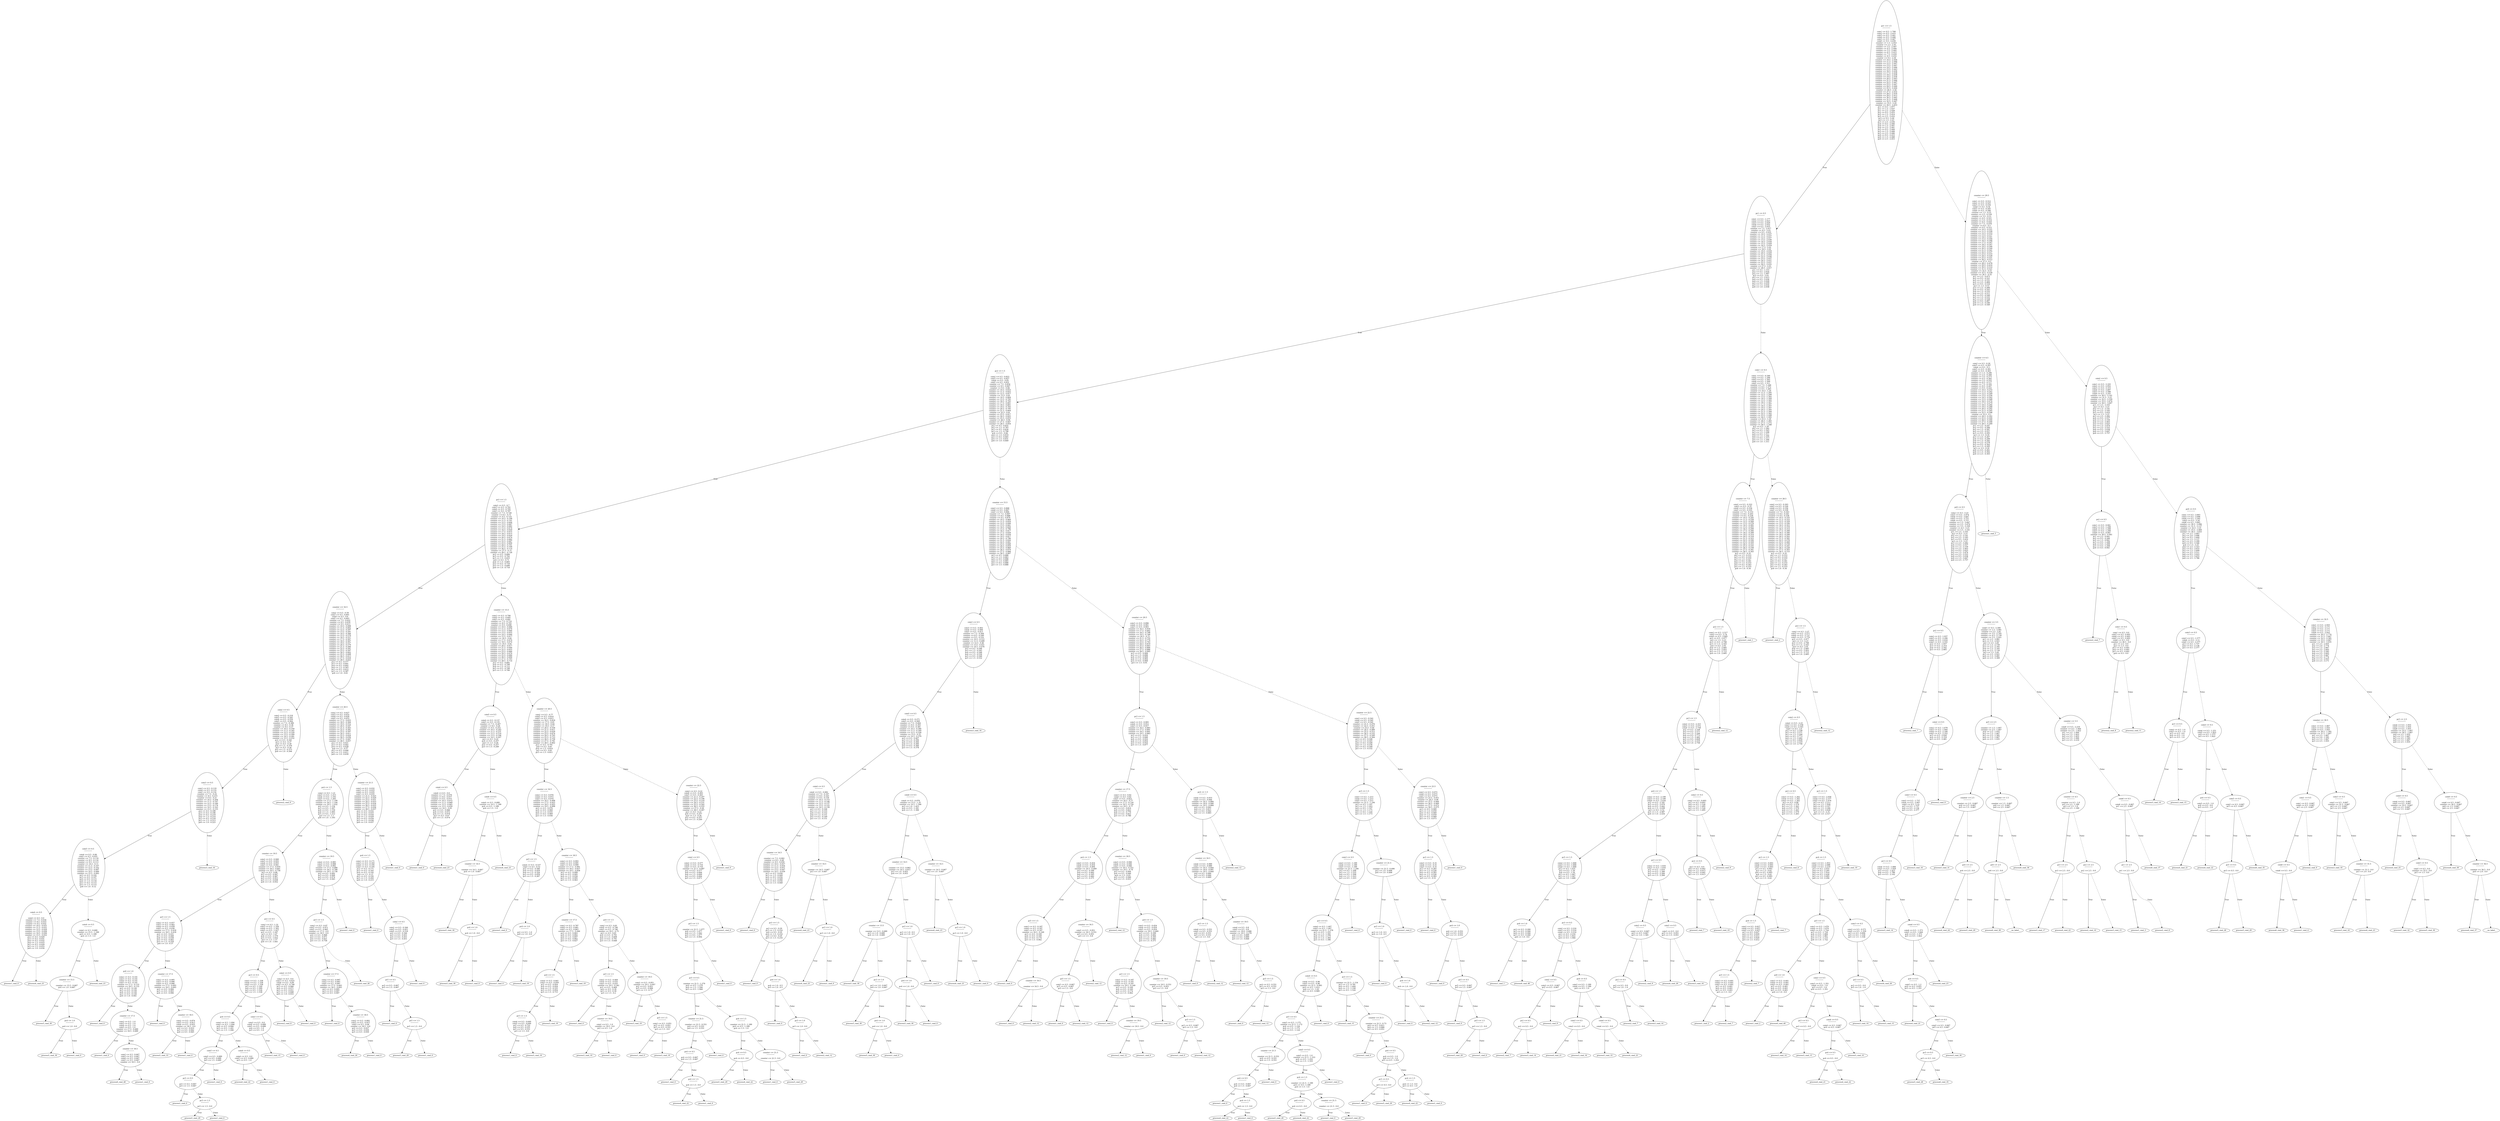 digraph {
0 [label="pc1 <= 1.5
--------------

coin1 <= 0.5 : 1.708
coin2 <= 0.5 : 2.433
coin3 <= 0.5 : 2.441
coin4 <= 0.5 : 2.446
coin5 <= 0.5 : 2.447
coin6 <= 0.5 : 2.439
counter <= 1.5 : 2.453
counter <= 2.5 : 2.45
counter <= 3.5 : 2.447
counter <= 4.5 : 2.444
counter <= 5.5 : 2.442
counter <= 6.5 : 2.412
counter <= 7.5 : 2.416
counter <= 8.5 : 2.432
counter <= 9.5 : 2.44
counter <= 10.5 : 2.444
counter <= 11.5 : 2.446
counter <= 12.5 : 2.447
counter <= 13.5 : 2.447
counter <= 14.5 : 2.446
counter <= 15.5 : 2.443
counter <= 16.5 : 2.436
counter <= 17.5 : 2.438
counter <= 18.5 : 2.438
counter <= 19.5 : 2.436
counter <= 20.5 : 2.443
counter <= 21.5 : 2.446
counter <= 22.5 : 2.447
counter <= 23.5 : 2.447
counter <= 24.5 : 2.446
counter <= 25.5 : 2.444
counter <= 26.5 : 2.44
counter <= 27.5 : 2.432
counter <= 28.5 : 2.416
counter <= 29.5 : 2.412
counter <= 30.5 : 2.442
counter <= 31.5 : 2.444
counter <= 32.5 : 2.447
counter <= 33.5 : 2.45
counter <= 34.5 : 2.453
pc1 <= 0.5 : 1.677
pc1 <= 1.5 : 1.637
pc1 <= 2.5 : 2.428
pc2 <= 0.5 : 2.433
pc2 <= 1.5 : 2.414
pc2 <= 2.5 : 2.432
pc3 <= 0.5 : 2.44
pc3 <= 1.5 : 2.43
pc3 <= 2.5 : 2.436
pc4 <= 0.5 : 2.446
pc4 <= 1.5 : 2.441
pc4 <= 2.5 : 2.441
pc5 <= 0.5 : 2.449
pc5 <= 1.5 : 2.448
pc5 <= 2.5 : 2.446
pc6 <= 0.5 : 2.433
pc6 <= 1.5 : 2.448
pc6 <= 2.5 : 2.453"];
1 [label="pc1 <= 0.5
--------------

coin1 <= 0.5 : 1.177
coin2 <= 0.5 : 2.023
coin3 <= 0.5 : 2.029
coin4 <= 0.5 : 2.032
coin5 <= 0.5 : 2.033
counter <= 7.5 : 2.017
counter <= 8.5 : 2.03
counter <= 9.5 : 2.035
counter <= 10.5 : 2.037
counter <= 11.5 : 2.037
counter <= 12.5 : 2.037
counter <= 13.5 : 2.036
counter <= 14.5 : 2.034
counter <= 15.5 : 2.029
counter <= 16.5 : 2.018
counter <= 17.5 : 2.02
counter <= 18.5 : 2.02
counter <= 19.5 : 2.018
counter <= 20.5 : 2.029
counter <= 21.5 : 2.034
counter <= 22.5 : 2.036
counter <= 23.5 : 2.037
counter <= 24.5 : 2.037
counter <= 25.5 : 2.037
counter <= 26.5 : 2.035
counter <= 27.5 : 2.03
counter <= 28.5 : 2.017
pc1 <= 0.5 : 1.153
pc2 <= 0.5 : 2.024
pc2 <= 1.5 : 1.997
pc3 <= 0.5 : 2.03
pc3 <= 1.5 : 2.015
pc4 <= 0.5 : 2.036
pc4 <= 1.5 : 2.028
pc5 <= 0.5 : 2.039
pc5 <= 1.5 : 2.034
pc6 <= 1.0 : 2.038"];
2 [label="pc2 <= 1.5
--------------

coin2 <= 0.5 : 0.823
coin3 <= 0.5 : 0.827
coin4 <= 0.5 : 0.83
coin5 <= 0.5 : 0.831
counter <= 7.5 : 0.854
counter <= 8.5 : 0.847
counter <= 9.5 : 0.84
counter <= 10.5 : 0.833
counter <= 11.5 : 0.825
counter <= 12.5 : 0.817
counter <= 13.5 : 0.81
counter <= 14.5 : 0.804
counter <= 15.5 : 0.795
counter <= 16.5 : 0.783
counter <= 17.5 : 0.801
counter <= 18.5 : 0.801
counter <= 19.5 : 0.783
counter <= 20.5 : 0.795
counter <= 21.5 : 0.804
counter <= 22.5 : 0.81
counter <= 23.5 : 0.817
counter <= 24.5 : 0.825
counter <= 25.5 : 0.833
counter <= 26.5 : 0.84
counter <= 27.5 : 0.847
counter <= 28.5 : 0.854
pc2 <= 0.5 : 0.832
pc2 <= 1.5 : 0.783
pc3 <= 0.5 : 0.834
pc3 <= 1.5 : 0.798
pc4 <= 0.5 : 0.84
pc4 <= 1.5 : 0.819
pc5 <= 0.5 : 0.845
pc5 <= 1.5 : 0.831
pc6 <= 1.0 : 0.849"];
3 [label="pc3 <= 1.5
--------------

coin2 <= 0.5 : 0.7
coin3 <= 0.5 : 0.701
coin4 <= 0.5 : 0.705
coin5 <= 0.5 : 0.707
counter <= 7.5 : 0.726
counter <= 8.5 : 0.72
counter <= 9.5 : 0.714
counter <= 10.5 : 0.708
counter <= 11.5 : 0.701
counter <= 12.5 : 0.694
counter <= 13.5 : 0.687
counter <= 14.5 : 0.682
counter <= 15.5 : 0.674
counter <= 16.5 : 0.659
counter <= 17.5 : 0.675
counter <= 18.5 : 0.675
counter <= 19.5 : 0.659
counter <= 20.5 : 0.674
counter <= 21.5 : 0.682
counter <= 22.5 : 0.687
counter <= 23.5 : 0.694
counter <= 24.5 : 0.701
counter <= 25.5 : 0.708
counter <= 26.5 : 0.714
counter <= 27.5 : 0.72
counter <= 28.5 : 0.726
pc2 <= 0.5 : 0.684
pc3 <= 0.5 : 0.702
pc3 <= 1.5 : 0.653
pc4 <= 0.5 : 0.71
pc4 <= 1.5 : 0.683
pc5 <= 0.5 : 0.718
pc5 <= 1.5 : 0.699
pc6 <= 1.0 : 0.718"];
4 [label="counter <= 16.5
--------------

coin2 <= 0.5 : 0.59
coin3 <= 0.5 : 0.601
coin4 <= 0.5 : 0.6
coin5 <= 0.5 : 0.603
counter <= 7.5 : 0.622
counter <= 8.5 : 0.618
counter <= 9.5 : 0.613
counter <= 10.5 : 0.608
counter <= 11.5 : 0.602
counter <= 12.5 : 0.597
counter <= 13.5 : 0.591
counter <= 14.5 : 0.584
counter <= 15.5 : 0.579
counter <= 16.5 : 0.557
counter <= 17.5 : 0.567
counter <= 18.5 : 0.567
counter <= 19.5 : 0.557
counter <= 20.5 : 0.579
counter <= 21.5 : 0.584
counter <= 22.5 : 0.591
counter <= 23.5 : 0.597
counter <= 24.5 : 0.602
counter <= 25.5 : 0.608
counter <= 26.5 : 0.613
counter <= 27.5 : 0.618
counter <= 28.5 : 0.622
pc2 <= 0.5 : 0.577
pc3 <= 0.5 : 0.601
pc4 <= 0.5 : 0.602
pc4 <= 1.5 : 0.563
pc5 <= 0.5 : 0.612
pc5 <= 1.5 : 0.587
pc6 <= 1.0 : 0.61"];
5 [label="coin2 <= 0.5
--------------

coin2 <= 0.5 : 0.218
coin3 <= 0.5 : 0.245
coin4 <= 0.5 : 0.259
coin5 <= 0.5 : 0.264
counter <= 7.5 : 0.389
counter <= 8.5 : 0.38
counter <= 9.5 : 0.37
counter <= 10.5 : 0.359
counter <= 11.5 : 0.345
counter <= 12.5 : 0.329
counter <= 13.5 : 0.309
counter <= 14.5 : 0.281
counter <= 15.5 : 0.252
pc2 <= 0.5 : 0.341
pc3 <= 0.5 : 0.37
pc4 <= 0.5 : 0.39
pc4 <= 1.5 : 0.376
pc5 <= 0.5 : 0.39
pc5 <= 1.5 : 0.375
pc6 <= 1.0 : 0.394"];
6 [label="coin3 <= 0.5
--------------

coin3 <= 0.5 : 0.119
coin4 <= 0.5 : 0.133
coin5 <= 0.5 : 0.132
counter <= 7.5 : 0.22
counter <= 8.5 : 0.215
counter <= 9.5 : 0.21
counter <= 10.5 : 0.204
counter <= 11.5 : 0.197
counter <= 12.5 : 0.189
counter <= 13.5 : 0.178
counter <= 14.5 : 0.163
counter <= 15.5 : 0.155
pc2 <= 0.5 : 0.188
pc3 <= 0.5 : 0.196
pc4 <= 0.5 : 0.218
pc4 <= 1.5 : 0.214
pc5 <= 0.5 : 0.218
pc5 <= 1.5 : 0.213
pc6 <= 1.0 : 0.223"];
7 [label="coin5 <= 0.5
--------------

coin4 <= 0.5 : 0.06
coin5 <= 0.5 : 0.055
counter <= 7.5 : 0.118
counter <= 8.5 : 0.116
counter <= 9.5 : 0.113
counter <= 10.5 : 0.11
counter <= 11.5 : 0.107
counter <= 12.5 : 0.102
counter <= 13.5 : 0.097
counter <= 14.5 : 0.089
counter <= 15.5 : 0.093
pc2 <= 0.5 : 0.102
pc3 <= 0.5 : 0.107
pc4 <= 0.5 : 0.115
pc4 <= 1.5 : 0.116
pc5 <= 0.5 : 0.115
pc5 <= 1.5 : 0.115
pc6 <= 1.0 : 0.12"];
8 [label="coin4 <= 0.5
--------------

coin4 <= 0.5 : 0.0
counter <= 7.5 : 0.034
counter <= 8.5 : 0.033
counter <= 9.5 : 0.032
counter <= 10.5 : 0.031
counter <= 11.5 : 0.031
counter <= 12.5 : 0.029
counter <= 13.5 : 0.028
counter <= 14.5 : 0.026
counter <= 15.5 : 0.022
pc2 <= 0.5 : 0.029
pc3 <= 0.5 : 0.031
pc4 <= 0.5 : 0.032
pc4 <= 1.5 : 0.033
pc5 <= 0.5 : 0.029
pc5 <= 1.5 : 0.033
pc6 <= 1.0 : 0.034"];
9 [label="process1_cmd_0"];
8 -> 9 [label="True"];
10 [label="process4_cmd_23"];
8 -> 10 [style="dashed", label="False"];
7 -> 8 [label="True"];
11 [label="coin4 <= 0.5
--------------

coin4 <= 0.5 : 0.689
counter <= 15.5 : 1.189
pc4 <= 0.5 : 1.189
pc4 <= 1.5 : 1.0"];
12 [label="counter <= 15.5
--------------

counter <= 15.5 : 0.667
pc4 <= 1.0 : 0.667"];
13 [label="process5_cmd_30"];
12 -> 13 [label="True"];
14 [label="pc4 <= 1.0
--------------

pc4 <= 1.0 : 0.0"];
15 [label="process5_cmd_30"];
14 -> 15 [label="True"];
16 [label="process1_cmd_0"];
14 -> 16 [style="dashed", label="False"];
12 -> 14 [style="dashed", label="False"];
11 -> 12 [label="True"];
17 [label="process4_cmd_23"];
11 -> 17 [style="dashed", label="False"];
7 -> 11 [style="dashed", label="False"];
6 -> 7 [label="True"];
18 [label="process3_cmd_16"];
6 -> 18 [style="dashed", label="False"];
5 -> 6 [label="True"];
19 [label="process2_cmd_9"];
5 -> 19 [style="dashed", label="False"];
4 -> 5 [label="True"];
20 [label="counter <= 20.5
--------------

coin2 <= 0.5 : 0.627
coin3 <= 0.5 : 0.632
coin4 <= 0.5 : 0.626
coin5 <= 0.5 : 0.633
counter <= 17.5 : 0.655
counter <= 18.5 : 0.564
counter <= 19.5 : 0.552
counter <= 20.5 : 0.547
counter <= 21.5 : 0.563
counter <= 22.5 : 0.581
counter <= 23.5 : 0.597
counter <= 24.5 : 0.611
counter <= 25.5 : 0.624
counter <= 26.5 : 0.636
counter <= 27.5 : 0.647
counter <= 28.5 : 0.657
pc2 <= 0.5 : 0.621
pc3 <= 0.5 : 0.642
pc4 <= 0.5 : 0.628
pc4 <= 1.5 : 0.57
pc5 <= 0.5 : 0.646
pc5 <= 1.5 : 0.611
pc6 <= 1.0 : 0.639"];
21 [label="pc4 <= 1.5
--------------

coin2 <= 0.5 : 1.21
coin3 <= 0.5 : 1.215
coin4 <= 0.5 : 1.193
coin5 <= 0.5 : 1.205
counter <= 17.5 : 1.199
counter <= 18.5 : 1.104
counter <= 19.5 : 1.032
pc2 <= 0.5 : 1.154
pc3 <= 0.5 : 1.207
pc4 <= 0.5 : 1.159
pc4 <= 1.5 : 1.005
pc5 <= 0.5 : 1.212
pc5 <= 1.5 : 1.1
pc6 <= 1.0 : 1.193"];
22 [label="counter <= 19.5
--------------

coin2 <= 0.5 : 0.949
coin3 <= 0.5 : 0.955
coin4 <= 0.5 : 0.955
coin5 <= 0.5 : 0.941
counter <= 17.5 : 0.935
counter <= 18.5 : 0.841
counter <= 19.5 : 0.756
pc2 <= 0.5 : 0.88
pc3 <= 0.5 : 0.947
pc4 <= 0.5 : 0.967
pc5 <= 0.5 : 0.953
pc5 <= 1.5 : 0.838
pc6 <= 1.0 : 0.932"];
23 [label="pc5 <= 1.5
--------------

coin2 <= 0.5 : 0.457
coin3 <= 0.5 : 0.462
coin4 <= 0.5 : 0.458
coin5 <= 0.5 : 0.436
counter <= 17.5 : 0.418
counter <= 18.5 : 0.418
pc2 <= 0.5 : 0.431
pc3 <= 0.5 : 0.448
pc4 <= 0.5 : 0.438
pc5 <= 0.5 : 0.402
pc5 <= 1.5 : 0.259
pc6 <= 1.0 : 0.37"];
24 [label="pc6 <= 1.0
--------------

coin2 <= 0.5 : 0.141
coin3 <= 0.5 : 0.141
coin4 <= 0.5 : 0.141
coin5 <= 0.5 : 0.141
counter <= 17.5 : 0.133
counter <= 18.5 : 0.133
pc2 <= 0.5 : 0.126
pc3 <= 0.5 : 0.126
pc4 <= 0.5 : 0.126
pc5 <= 0.5 : 0.126
pc6 <= 1.0 : 0.041"];
25 [label="process1_cmd_0"];
24 -> 25 [label="True"];
26 [label="counter <= 17.5
--------------

coin2 <= 0.5 : 1.0
coin3 <= 0.5 : 1.0
coin4 <= 0.5 : 1.0
coin5 <= 0.5 : 1.0
counter <= 17.5 : 0.689
counter <= 18.5 : 0.689"];
27 [label="process1_cmd_0"];
26 -> 27 [label="True"];
28 [label="counter <= 18.5
--------------

coin2 <= 0.5 : 0.667
coin3 <= 0.5 : 0.667
coin4 <= 0.5 : 0.667
coin5 <= 0.5 : 0.667
counter <= 18.5 : 0.0"];
29 [label="process6_cmd_40"];
28 -> 29 [label="True"];
30 [label="process1_cmd_0"];
28 -> 30 [style="dashed", label="False"];
26 -> 28 [style="dashed", label="False"];
24 -> 26 [style="dashed", label="False"];
23 -> 24 [label="True"];
31 [label="counter <= 17.5
--------------

coin2 <= 0.5 : 0.995
coin3 <= 0.5 : 0.996
coin4 <= 0.5 : 0.996
counter <= 17.5 : 0.693
counter <= 18.5 : 0.693
pc2 <= 0.5 : 0.984
pc3 <= 0.5 : 0.993
pc4 <= 0.5 : 0.996"];
32 [label="process1_cmd_0"];
31 -> 32 [label="True"];
33 [label="counter <= 18.5
--------------

coin2 <= 0.5 : 0.874
coin3 <= 0.5 : 0.913
coin4 <= 0.5 : 0.933
counter <= 18.5 : 0.0
pc2 <= 0.5 : 0.933
pc3 <= 0.5 : 0.942
pc4 <= 0.5 : 0.945"];
34 [label="process5_cmd_33"];
33 -> 34 [label="True"];
35 [label="process1_cmd_0"];
33 -> 35 [style="dashed", label="False"];
31 -> 33 [style="dashed", label="False"];
23 -> 31 [style="dashed", label="False"];
22 -> 23 [label="True"];
36 [label="pc2 <= 0.5
--------------

coin2 <= 0.5 : 1.32
coin3 <= 0.5 : 1.358
coin4 <= 0.5 : 1.393
coin5 <= 0.5 : 1.427
pc2 <= 0.5 : 1.247
pc3 <= 0.5 : 1.47
pc4 <= 0.5 : 1.579
pc5 <= 0.5 : 1.632
pc5 <= 1.5 : 1.57
pc6 <= 1.0 : 1.641"];
37 [label="pc3 <= 0.5
--------------

coin3 <= 0.5 : 1.338
coin4 <= 0.5 : 1.338
coin5 <= 0.5 : 1.338
pc3 <= 0.5 : 1.149
pc4 <= 0.5 : 1.399
pc5 <= 0.5 : 1.536
pc5 <= 1.5 : 1.538"];
38 [label="pc4 <= 0.5
--------------

coin4 <= 0.5 : 1.094
coin5 <= 0.5 : 1.094
pc4 <= 0.5 : 0.906
pc5 <= 0.5 : 1.201
pc5 <= 1.5 : 1.206"];
39 [label="coin5 <= 0.5
--------------

coin5 <= 0.5 : 0.689
pc5 <= 0.5 : 0.689
pc5 <= 1.5 : 0.689"];
40 [label="pc5 <= 0.5
--------------

pc5 <= 0.5 : 0.667
pc5 <= 1.5 : 0.667"];
41 [label="process1_cmd_0"];
40 -> 41 [label="True"];
42 [label="pc5 <= 1.5
--------------

pc5 <= 1.5 : 0.0"];
43 [label="process5_cmd_29"];
42 -> 43 [label="True"];
44 [label="process1_cmd_0"];
42 -> 44 [style="dashed", label="False"];
40 -> 42 [style="dashed", label="False"];
39 -> 40 [label="True"];
45 [label="process1_cmd_0"];
39 -> 45 [style="dashed", label="False"];
38 -> 39 [label="True"];
46 [label="coin4 <= 0.5
--------------

coin4 <= 0.5 : 0.0
coin5 <= 0.5 : 0.689
pc5 <= 0.5 : 1.0"];
47 [label="process4_cmd_22"];
46 -> 47 [label="True"];
48 [label="process1_cmd_0"];
46 -> 48 [style="dashed", label="False"];
38 -> 46 [style="dashed", label="False"];
37 -> 38 [label="True"];
49 [label="coin3 <= 0.5
--------------

coin3 <= 0.5 : 0.0
coin4 <= 0.5 : 0.689
coin5 <= 0.5 : 0.689
pc4 <= 0.5 : 1.0
pc5 <= 0.5 : 1.0"];
50 [label="process3_cmd_15"];
49 -> 50 [label="True"];
51 [label="process1_cmd_0"];
49 -> 51 [style="dashed", label="False"];
37 -> 49 [style="dashed", label="False"];
36 -> 37 [label="True"];
52 [label="coin2 <= 0.5
--------------

coin2 <= 0.5 : 0.0
coin3 <= 0.5 : 0.625
coin4 <= 0.5 : 0.69
coin5 <= 0.5 : 0.748
pc3 <= 0.5 : 0.966
pc4 <= 0.5 : 0.971
pc5 <= 0.5 : 0.951
pc5 <= 1.5 : 0.848
pc6 <= 1.0 : 0.933"];
53 [label="process2_cmd_8"];
52 -> 53 [label="True"];
54 [label="process1_cmd_0"];
52 -> 54 [style="dashed", label="False"];
36 -> 52 [style="dashed", label="False"];
22 -> 36 [style="dashed", label="False"];
21 -> 22 [label="True"];
55 [label="counter <= 19.5
--------------

coin2 <= 0.5 : 0.985
coin3 <= 0.5 : 0.988
coin5 <= 0.5 : 0.992
counter <= 17.5 : 0.988
counter <= 18.5 : 0.788
counter <= 19.5 : 0.736
pc2 <= 0.5 : 0.992
pc3 <= 0.5 : 0.994
pc5 <= 0.5 : 0.974
pc5 <= 1.5 : 0.945"];
56 [label="pc5 <= 1.5
--------------

coin2 <= 0.5 : 0.97
coin3 <= 0.5 : 0.971
coin5 <= 0.5 : 0.965
counter <= 17.5 : 0.9
counter <= 18.5 : 0.9
pc2 <= 0.5 : 0.968
pc3 <= 0.5 : 0.971
pc5 <= 0.5 : 0.921
pc5 <= 1.5 : 0.758"];
57 [label="counter <= 17.5
--------------

coin2 <= 0.5 : 0.997
coin3 <= 0.5 : 0.997
coin5 <= 0.5 : 0.997
counter <= 17.5 : 0.693
counter <= 18.5 : 0.693
pc2 <= 0.5 : 0.995
pc3 <= 0.5 : 0.997
pc5 <= 0.5 : 0.997"];
58 [label="process1_cmd_0"];
57 -> 58 [label="True"];
59 [label="counter <= 18.5
--------------

coin2 <= 0.5 : 0.892
coin3 <= 0.5 : 0.915
coin5 <= 0.5 : 0.94
counter <= 18.5 : 0.0
pc2 <= 0.5 : 0.937
pc3 <= 0.5 : 0.939
pc5 <= 0.5 : 0.939"];
60 [label="process4_cmd_26"];
59 -> 60 [label="True"];
61 [label="process1_cmd_0"];
59 -> 61 [style="dashed", label="False"];
57 -> 59 [style="dashed", label="False"];
56 -> 57 [label="True"];
62 [label="process4_cmd_26"];
56 -> 62 [style="dashed", label="False"];
55 -> 56 [label="True"];
63 [label="process1_cmd_0"];
55 -> 63 [style="dashed", label="False"];
21 -> 55 [style="dashed", label="False"];
20 -> 21 [label="True"];
64 [label="counter <= 21.5
--------------

coin2 <= 0.5 : 0.032
coin3 <= 0.5 : 0.033
coin4 <= 0.5 : 0.035
coin5 <= 0.5 : 0.035
counter <= 21.5 : 0.025
counter <= 22.5 : 0.029
counter <= 23.5 : 0.031
counter <= 24.5 : 0.033
counter <= 25.5 : 0.034
counter <= 26.5 : 0.035
counter <= 27.5 : 0.036
counter <= 28.5 : 0.037
pc2 <= 0.5 : 0.032
pc3 <= 0.5 : 0.033
pc4 <= 0.5 : 0.034
pc4 <= 1.5 : 0.029
pc5 <= 0.5 : 0.034
pc5 <= 1.5 : 0.036
pc6 <= 1.0 : 0.037"];
65 [label="pc4 <= 1.5
--------------

coin2 <= 0.5 : 0.171
coin3 <= 0.5 : 0.183
coin4 <= 0.5 : 0.195
coin5 <= 0.5 : 0.195
pc2 <= 0.5 : 0.171
pc3 <= 0.5 : 0.183
pc4 <= 0.5 : 0.192
pc4 <= 1.5 : 0.15
pc5 <= 0.5 : 0.192
pc5 <= 1.5 : 0.202
pc6 <= 1.0 : 0.215"];
66 [label="process1_cmd_0"];
65 -> 66 [label="True"];
67 [label="coin2 <= 0.5
--------------

coin2 <= 0.5 : 0.344
coin3 <= 0.5 : 0.451
coin5 <= 0.5 : 0.518
pc2 <= 0.5 : 0.344
pc3 <= 0.5 : 0.451
pc5 <= 0.5 : 0.451
pc5 <= 1.5 : 0.451"];
68 [label="pc5 <= 0.5
--------------

pc5 <= 0.5 : 0.667
pc5 <= 1.5 : 0.667"];
69 [label="process1_cmd_0"];
68 -> 69 [label="True"];
70 [label="pc5 <= 1.5
--------------

pc5 <= 1.5 : 0.0"];
71 [label="process5_cmd_29"];
70 -> 71 [label="True"];
72 [label="process1_cmd_0"];
70 -> 72 [style="dashed", label="False"];
68 -> 70 [style="dashed", label="False"];
67 -> 68 [label="True"];
73 [label="process1_cmd_0"];
67 -> 73 [style="dashed", label="False"];
65 -> 67 [style="dashed", label="False"];
64 -> 65 [label="True"];
74 [label="process1_cmd_0"];
64 -> 74 [style="dashed", label="False"];
20 -> 64 [style="dashed", label="False"];
4 -> 20 [style="dashed", label="False"];
3 -> 4 [label="True"];
75 [label="counter <= 15.5
--------------

coin2 <= 0.5 : 0.706
coin4 <= 0.5 : 0.695
coin5 <= 0.5 : 0.691
counter <= 7.5 : 0.714
counter <= 8.5 : 0.705
counter <= 9.5 : 0.696
counter <= 10.5 : 0.686
counter <= 11.5 : 0.676
counter <= 12.5 : 0.666
counter <= 13.5 : 0.655
counter <= 14.5 : 0.646
counter <= 15.5 : 0.617
counter <= 16.5 : 0.64
counter <= 17.5 : 0.674
counter <= 18.5 : 0.674
counter <= 19.5 : 0.64
counter <= 20.5 : 0.617
counter <= 21.5 : 0.646
counter <= 22.5 : 0.655
counter <= 23.5 : 0.666
counter <= 24.5 : 0.676
counter <= 25.5 : 0.686
counter <= 26.5 : 0.696
counter <= 27.5 : 0.705
counter <= 28.5 : 0.714
pc2 <= 0.5 : 0.682
pc4 <= 0.5 : 0.708
pc4 <= 1.5 : 0.712
pc5 <= 0.5 : 0.708
pc5 <= 1.5 : 0.706"];
76 [label="coin5 <= 0.5
--------------

coin4 <= 0.5 : 0.137
coin5 <= 0.5 : 0.135
counter <= 7.5 : 0.267
counter <= 8.5 : 0.26
counter <= 9.5 : 0.252
counter <= 10.5 : 0.242
counter <= 11.5 : 0.231
counter <= 12.5 : 0.216
counter <= 13.5 : 0.196
counter <= 14.5 : 0.207
pc2 <= 0.5 : 0.22
pc4 <= 0.5 : 0.257
pc4 <= 1.5 : 0.26
pc5 <= 0.5 : 0.257
pc5 <= 1.5 : 0.249"];
77 [label="coin4 <= 0.5
--------------

coin4 <= 0.5 : 0.0
counter <= 7.5 : 0.079
counter <= 8.5 : 0.077
counter <= 9.5 : 0.075
counter <= 10.5 : 0.072
counter <= 11.5 : 0.069
counter <= 12.5 : 0.065
counter <= 13.5 : 0.059
counter <= 14.5 : 0.05
pc2 <= 0.5 : 0.066
pc4 <= 0.5 : 0.072
pc4 <= 1.5 : 0.074
pc5 <= 0.5 : 0.07
pc5 <= 1.5 : 0.074"];
78 [label="process1_cmd_0"];
77 -> 78 [label="True"];
79 [label="process4_cmd_23"];
77 -> 79 [style="dashed", label="False"];
76 -> 77 [label="True"];
80 [label="coin4 <= 0.5
--------------

coin4 <= 0.5 : 0.689
counter <= 14.5 : 1.189
pc4 <= 0.5 : 1.189
pc4 <= 1.5 : 1.0"];
81 [label="counter <= 14.5
--------------

counter <= 14.5 : 0.667
pc4 <= 1.0 : 0.667"];
82 [label="process5_cmd_30"];
81 -> 82 [label="True"];
83 [label="pc4 <= 1.0
--------------

pc4 <= 1.0 : 0.0"];
84 [label="process5_cmd_30"];
83 -> 84 [label="True"];
85 [label="process1_cmd_0"];
83 -> 85 [style="dashed", label="False"];
81 -> 83 [style="dashed", label="False"];
80 -> 81 [label="True"];
86 [label="process4_cmd_23"];
80 -> 86 [style="dashed", label="False"];
76 -> 80 [style="dashed", label="False"];
75 -> 76 [label="True"];
87 [label="counter <= 20.5
--------------

coin2 <= 0.5 : 0.77
coin4 <= 0.5 : 0.814
coin5 <= 0.5 : 0.815
counter <= 16.5 : 0.818
counter <= 17.5 : 0.81
counter <= 18.5 : 0.64
counter <= 19.5 : 0.57
counter <= 20.5 : 0.558
counter <= 21.5 : 0.611
counter <= 22.5 : 0.639
counter <= 23.5 : 0.674
counter <= 24.5 : 0.705
counter <= 25.5 : 0.733
counter <= 26.5 : 0.758
counter <= 27.5 : 0.781
counter <= 28.5 : 0.802
pc2 <= 0.5 : 0.791
pc4 <= 0.5 : 0.81
pc4 <= 1.5 : 0.814
pc5 <= 0.5 : 0.81
pc5 <= 1.5 : 0.811"];
88 [label="counter <= 16.5
--------------

coin2 <= 0.5 : 0.976
coin4 <= 0.5 : 0.972
coin5 <= 0.5 : 0.974
counter <= 16.5 : 0.908
counter <= 17.5 : 0.925
counter <= 18.5 : 0.925
counter <= 19.5 : 0.908
pc2 <= 0.5 : 0.976
pc4 <= 0.5 : 0.969
pc4 <= 1.5 : 0.935
pc5 <= 0.5 : 0.969
pc5 <= 1.5 : 0.936"];
89 [label="pc5 <= 1.5
--------------

coin4 <= 0.5 : 0.537
coin5 <= 0.5 : 0.52
pc2 <= 0.5 : 0.566
pc4 <= 0.5 : 0.459
pc4 <= 1.5 : 0.324
pc5 <= 0.5 : 0.459
pc5 <= 1.5 : 0.267"];
90 [label="process1_cmd_0"];
89 -> 90 [label="True"];
91 [label="pc4 <= 1.0
--------------

pc2 <= 0.5 : 1.0
pc4 <= 1.0 : 0.0"];
92 [label="process1_cmd_0"];
91 -> 92 [label="True"];
93 [label="process3_cmd_19"];
91 -> 93 [style="dashed", label="False"];
89 -> 91 [style="dashed", label="False"];
88 -> 89 [label="True"];
94 [label="counter <= 18.5
--------------

coin2 <= 0.5 : 0.993
coin4 <= 0.5 : 0.995
coin5 <= 0.5 : 0.999
counter <= 17.5 : 0.991
counter <= 18.5 : 0.837
counter <= 19.5 : 0.858
pc2 <= 0.5 : 0.999
pc4 <= 0.5 : 0.995
pc4 <= 1.5 : 0.956
pc5 <= 0.5 : 0.995
pc5 <= 1.5 : 0.963"];
95 [label="counter <= 17.5
--------------

coin2 <= 0.5 : 0.787
coin4 <= 0.5 : 0.861
coin5 <= 0.5 : 0.863
counter <= 17.5 : 0.446
pc2 <= 0.5 : 0.863
pc4 <= 0.5 : 0.862
pc4 <= 1.5 : 0.807
pc5 <= 0.5 : 0.862
pc5 <= 1.5 : 0.827"];
96 [label="pc4 <= 1.5
--------------

coin4 <= 0.5 : 0.841
coin5 <= 0.5 : 0.959
pc2 <= 0.5 : 0.954
pc4 <= 0.5 : 0.954
pc4 <= 1.5 : 0.555
pc5 <= 0.5 : 0.954
pc5 <= 1.5 : 0.715"];
97 [label="pc5 <= 1.5
--------------

coin4 <= 0.5 : 0.649
coin5 <= 0.5 : 0.649
pc2 <= 0.5 : 0.722
pc4 <= 0.5 : 0.551
pc5 <= 0.5 : 0.551
pc5 <= 1.5 : 0.0"];
98 [label="process1_cmd_0"];
97 -> 98 [label="True"];
99 [label="process3_cmd_19"];
97 -> 99 [style="dashed", label="False"];
96 -> 97 [label="True"];
100 [label="process3_cmd_19"];
96 -> 100 [style="dashed", label="False"];
95 -> 96 [label="True"];
101 [label="process3_cmd_19"];
95 -> 101 [style="dashed", label="False"];
94 -> 95 [label="True"];
102 [label="pc4 <= 1.5
--------------

coin2 <= 0.5 : 0.81
coin4 <= 0.5 : 0.746
coin5 <= 0.5 : 0.746
counter <= 19.5 : 0.75
pc2 <= 0.5 : 0.81
pc4 <= 0.5 : 0.791
pc4 <= 1.5 : 0.608
pc5 <= 0.5 : 0.791
pc5 <= 1.5 : 0.648"];
103 [label="pc5 <= 1.5
--------------

coin2 <= 0.5 : 0.469
coin4 <= 0.5 : 0.435
coin5 <= 0.5 : 0.435
counter <= 19.5 : 0.361
pc2 <= 0.5 : 0.469
pc4 <= 0.5 : 0.39
pc5 <= 0.5 : 0.39
pc5 <= 1.5 : 0.2"];
104 [label="process1_cmd_0"];
103 -> 104 [label="True"];
105 [label="counter <= 19.5
--------------

coin2 <= 0.5 : 1.0
counter <= 19.5 : 0.0
pc2 <= 0.5 : 1.0"];
106 [label="process3_cmd_19"];
105 -> 106 [label="True"];
107 [label="process1_cmd_0"];
105 -> 107 [style="dashed", label="False"];
103 -> 105 [style="dashed", label="False"];
102 -> 103 [label="True"];
108 [label="counter <= 19.5
--------------

coin2 <= 0.5 : 0.951
counter <= 19.5 : 0.607
pc2 <= 0.5 : 0.951
pc5 <= 0.5 : 0.906
pc5 <= 1.5 : 0.75"];
109 [label="process3_cmd_19"];
108 -> 109 [label="True"];
110 [label="pc5 <= 1.5
--------------

coin2 <= 0.5 : 0.951
pc2 <= 0.5 : 0.951
pc5 <= 0.5 : 0.551
pc5 <= 1.5 : 0.0"];
111 [label="process1_cmd_0"];
110 -> 111 [label="True"];
112 [label="process3_cmd_19"];
110 -> 112 [style="dashed", label="False"];
108 -> 110 [style="dashed", label="False"];
102 -> 108 [style="dashed", label="False"];
94 -> 102 [style="dashed", label="False"];
88 -> 94 [style="dashed", label="False"];
87 -> 88 [label="True"];
113 [label="counter <= 22.5
--------------

coin2 <= 0.5 : 0.22
coin4 <= 0.5 : 0.263
coin5 <= 0.5 : 0.263
counter <= 21.5 : 0.207
counter <= 22.5 : 0.196
counter <= 23.5 : 0.216
counter <= 24.5 : 0.231
counter <= 25.5 : 0.242
counter <= 26.5 : 0.252
counter <= 27.5 : 0.26
counter <= 28.5 : 0.267
pc2 <= 0.5 : 0.22
pc4 <= 0.5 : 0.257
pc4 <= 1.5 : 0.26
pc5 <= 0.5 : 0.257
pc5 <= 1.5 : 0.249"];
114 [label="coin2 <= 0.5
--------------

coin2 <= 0.5 : 0.577
coin4 <= 0.5 : 0.716
coin5 <= 0.5 : 0.716
counter <= 21.5 : 0.687
pc2 <= 0.5 : 0.577
pc4 <= 0.5 : 0.694
pc4 <= 1.5 : 0.699
pc5 <= 0.5 : 0.694
pc5 <= 1.5 : 0.671"];
115 [label="pc5 <= 1.5
--------------

counter <= 21.5 : 1.077
pc4 <= 0.5 : 1.077
pc4 <= 1.5 : 1.042
pc5 <= 0.5 : 1.077
pc5 <= 1.5 : 0.994"];
116 [label="pc5 <= 0.5
--------------

counter <= 21.5 : 1.279
pc4 <= 0.5 : 1.279
pc4 <= 1.5 : 1.206
pc5 <= 0.5 : 1.068"];
117 [label="counter <= 21.5
--------------

counter <= 21.5 : 0.551
pc4 <= 0.5 : 0.551
pc4 <= 1.5 : 0.551"];
118 [label="pc4 <= 0.5
--------------

pc4 <= 0.5 : 0.667
pc4 <= 1.5 : 0.667"];
119 [label="process1_cmd_0"];
118 -> 119 [label="True"];
120 [label="pc4 <= 1.5
--------------

pc4 <= 1.5 : 0.0"];
121 [label="process4_cmd_22"];
120 -> 121 [label="True"];
122 [label="process1_cmd_0"];
120 -> 122 [style="dashed", label="False"];
118 -> 120 [style="dashed", label="False"];
117 -> 118 [label="True"];
123 [label="process1_cmd_0"];
117 -> 123 [style="dashed", label="False"];
116 -> 117 [label="True"];
124 [label="pc4 <= 1.5
--------------

counter <= 21.5 : 1.189
pc4 <= 0.5 : 1.189
pc4 <= 1.5 : 1.0"];
125 [label="pc4 <= 0.5
--------------

pc4 <= 0.5 : 0.0"];
126 [label="process5_cmd_29"];
125 -> 126 [label="True"];
127 [label="process4_cmd_22"];
125 -> 127 [style="dashed", label="False"];
124 -> 125 [label="True"];
128 [label="counter <= 21.5
--------------

counter <= 21.5 : 0.0"];
129 [label="process1_cmd_0"];
128 -> 129 [label="True"];
130 [label="process5_cmd_29"];
128 -> 130 [style="dashed", label="False"];
124 -> 128 [style="dashed", label="False"];
116 -> 124 [style="dashed", label="False"];
115 -> 116 [label="True"];
131 [label="process1_cmd_0"];
115 -> 131 [style="dashed", label="False"];
114 -> 115 [label="True"];
132 [label="process1_cmd_0"];
114 -> 132 [style="dashed", label="False"];
113 -> 114 [label="True"];
133 [label="process1_cmd_0"];
113 -> 133 [style="dashed", label="False"];
87 -> 113 [style="dashed", label="False"];
75 -> 87 [style="dashed", label="False"];
3 -> 75 [style="dashed", label="False"];
2 -> 3 [label="True"];
134 [label="counter <= 15.5
--------------

coin3 <= 0.5 : 0.868
coin4 <= 0.5 : 0.867
coin5 <= 0.5 : 0.866
counter <= 7.5 : 0.897
counter <= 8.5 : 0.888
counter <= 9.5 : 0.879
counter <= 10.5 : 0.869
counter <= 11.5 : 0.859
counter <= 12.5 : 0.848
counter <= 13.5 : 0.841
counter <= 14.5 : 0.826
counter <= 15.5 : 0.796
counter <= 16.5 : 0.817
counter <= 17.5 : 0.839
counter <= 18.5 : 0.839
counter <= 19.5 : 0.817
counter <= 20.5 : 0.796
counter <= 21.5 : 0.826
counter <= 22.5 : 0.841
counter <= 23.5 : 0.848
counter <= 24.5 : 0.859
counter <= 25.5 : 0.869
counter <= 26.5 : 0.879
counter <= 27.5 : 0.888
counter <= 28.5 : 0.897
pc3 <= 0.5 : 0.888
pc3 <= 1.5 : 0.883
pc4 <= 0.5 : 0.888
pc4 <= 1.5 : 0.885
pc5 <= 0.5 : 0.888
pc5 <= 1.5 : 0.888"];
135 [label="coin3 <= 0.5
--------------

coin3 <= 0.5 : 0.402
coin4 <= 0.5 : 0.406
coin5 <= 0.5 : 0.413
counter <= 7.5 : 0.564
counter <= 8.5 : 0.549
counter <= 9.5 : 0.532
counter <= 10.5 : 0.512
counter <= 11.5 : 0.489
counter <= 12.5 : 0.46
counter <= 13.5 : 0.451
counter <= 14.5 : 0.476
pc3 <= 0.5 : 0.548
pc3 <= 1.5 : 0.545
pc4 <= 0.5 : 0.548
pc4 <= 1.5 : 0.536
pc5 <= 0.5 : 0.548
pc5 <= 1.5 : 0.532"];
136 [label="coin5 <= 0.5
--------------

coin4 <= 0.5 : 0.271
coin5 <= 0.5 : 0.269
counter <= 7.5 : 0.404
counter <= 8.5 : 0.393
counter <= 9.5 : 0.381
counter <= 10.5 : 0.366
counter <= 11.5 : 0.349
counter <= 12.5 : 0.328
counter <= 13.5 : 0.33
counter <= 14.5 : 0.379
pc3 <= 0.5 : 0.407
pc3 <= 1.5 : 0.394
pc4 <= 0.5 : 0.384
pc4 <= 1.5 : 0.384
pc5 <= 0.5 : 0.384
pc5 <= 1.5 : 0.378"];
137 [label="coin4 <= 0.5
--------------

coin4 <= 0.5 : 0.082
counter <= 7.5 : 0.167
counter <= 8.5 : 0.163
counter <= 9.5 : 0.159
counter <= 10.5 : 0.153
counter <= 11.5 : 0.146
counter <= 12.5 : 0.137
counter <= 13.5 : 0.125
counter <= 14.5 : 0.139
pc3 <= 0.5 : 0.164
pc3 <= 1.5 : 0.155
pc4 <= 0.5 : 0.152
pc4 <= 1.5 : 0.151
pc5 <= 0.5 : 0.149
pc5 <= 1.5 : 0.151"];
138 [label="counter <= 14.5
--------------

counter <= 7.5 : 0.062
counter <= 8.5 : 0.06
counter <= 9.5 : 0.059
counter <= 10.5 : 0.057
counter <= 11.5 : 0.054
counter <= 12.5 : 0.051
counter <= 13.5 : 0.047
counter <= 14.5 : 0.039
pc3 <= 0.5 : 0.056
pc3 <= 1.5 : 0.049
pc4 <= 0.5 : 0.056
pc4 <= 1.5 : 0.049
pc5 <= 0.5 : 0.056
pc5 <= 1.5 : 0.049"];
139 [label="process1_cmd_0"];
138 -> 139 [label="True"];
140 [label="pc3 <= 1.5
--------------

pc3 <= 0.5 : 0.29
pc3 <= 1.5 : 0.216
pc4 <= 0.5 : 0.29
pc4 <= 1.5 : 0.216
pc5 <= 0.5 : 0.29
pc5 <= 1.5 : 0.216"];
141 [label="process1_cmd_0"];
140 -> 141 [label="True"];
142 [label="pc4 <= 1.0
--------------

pc4 <= 1.0 : 0.5
pc5 <= 1.0 : 0.5"];
143 [label="process1_cmd_0"];
142 -> 143 [label="True"];
144 [label="pc5 <= 1.0
--------------

pc5 <= 1.0 : 0.0"];
145 [label="process1_cmd_0"];
144 -> 145 [label="True"];
146 [label="process2_cmd_12"];
144 -> 146 [style="dashed", label="False"];
142 -> 144 [style="dashed", label="False"];
140 -> 142 [style="dashed", label="False"];
138 -> 140 [style="dashed", label="False"];
137 -> 138 [label="True"];
147 [label="counter <= 14.5
--------------

counter <= 14.5 : 0.667
pc3 <= 1.0 : 0.667"];
148 [label="process4_cmd_23"];
147 -> 148 [label="True"];
149 [label="pc3 <= 1.0
--------------

pc3 <= 1.0 : 0.0"];
150 [label="process4_cmd_23"];
149 -> 150 [label="True"];
151 [label="process1_cmd_0"];
149 -> 151 [style="dashed", label="False"];
147 -> 149 [style="dashed", label="False"];
137 -> 147 [style="dashed", label="False"];
136 -> 137 [label="True"];
152 [label="coin4 <= 0.5
--------------

coin4 <= 0.5 : 0.978
counter <= 13.5 : 1.35
counter <= 14.5 : 1.306
pc3 <= 1.0 : 1.423
pc4 <= 0.5 : 1.341
pc4 <= 1.5 : 1.306"];
153 [label="counter <= 14.5
--------------

counter <= 13.5 : 0.862
counter <= 14.5 : 0.811
pc3 <= 1.0 : 0.951
pc4 <= 1.0 : 0.951"];
154 [label="counter <= 13.5
--------------

counter <= 13.5 : 0.689
pc3 <= 1.0 : 0.689
pc4 <= 1.0 : 0.689"];
155 [label="process5_cmd_30"];
154 -> 155 [label="True"];
156 [label="pc3 <= 1.0
--------------

pc3 <= 1.0 : 0.667
pc4 <= 1.0 : 0.667"];
157 [label="process5_cmd_30"];
156 -> 157 [label="True"];
158 [label="pc4 <= 1.0
--------------

pc4 <= 1.0 : 0.0"];
159 [label="process5_cmd_30"];
158 -> 159 [label="True"];
160 [label="process1_cmd_0"];
158 -> 160 [style="dashed", label="False"];
156 -> 158 [style="dashed", label="False"];
154 -> 156 [style="dashed", label="False"];
153 -> 154 [label="True"];
161 [label="pc3 <= 1.0
--------------

pc3 <= 1.0 : 0.5
pc4 <= 1.0 : 0.5"];
162 [label="pc4 <= 1.0
--------------

pc4 <= 1.0 : 0.0"];
163 [label="process5_cmd_30"];
162 -> 163 [label="True"];
164 [label="process1_cmd_0"];
162 -> 164 [style="dashed", label="False"];
161 -> 162 [label="True"];
165 [label="process1_cmd_0"];
161 -> 165 [style="dashed", label="False"];
153 -> 161 [style="dashed", label="False"];
152 -> 153 [label="True"];
166 [label="counter <= 14.5
--------------

counter <= 14.5 : 0.667
pc3 <= 1.0 : 0.667"];
167 [label="process4_cmd_23"];
166 -> 167 [label="True"];
168 [label="pc3 <= 1.0
--------------

pc3 <= 1.0 : 0.0"];
169 [label="process4_cmd_23"];
168 -> 169 [label="True"];
170 [label="process1_cmd_0"];
168 -> 170 [style="dashed", label="False"];
166 -> 168 [style="dashed", label="False"];
152 -> 166 [style="dashed", label="False"];
136 -> 152 [style="dashed", label="False"];
135 -> 136 [label="True"];
171 [label="process3_cmd_16"];
135 -> 171 [style="dashed", label="False"];
134 -> 135 [label="True"];
172 [label="counter <= 20.5
--------------

coin3 <= 0.5 : 0.896
coin4 <= 0.5 : 0.901
coin5 <= 0.5 : 0.903
counter <= 16.5 : 0.916
counter <= 17.5 : 0.902
counter <= 18.5 : 0.798
counter <= 19.5 : 0.746
counter <= 20.5 : 0.72
counter <= 21.5 : 0.752
counter <= 22.5 : 0.774
counter <= 23.5 : 0.793
counter <= 24.5 : 0.819
counter <= 25.5 : 0.843
counter <= 26.5 : 0.866
counter <= 27.5 : 0.886
counter <= 28.5 : 0.905
pc3 <= 0.5 : 0.908
pc3 <= 1.5 : 0.898
pc4 <= 0.5 : 0.908
pc4 <= 1.5 : 0.904
pc5 <= 0.5 : 0.908
pc5 <= 1.5 : 0.91"];
173 [label="pc3 <= 1.5
--------------

coin3 <= 0.5 : 0.905
coin4 <= 0.5 : 0.912
coin5 <= 0.5 : 0.917
counter <= 16.5 : 0.883
counter <= 17.5 : 0.891
counter <= 18.5 : 0.891
counter <= 19.5 : 0.883
pc3 <= 0.5 : 0.916
pc3 <= 1.5 : 0.848
pc4 <= 0.5 : 0.916
pc4 <= 1.5 : 0.854
pc5 <= 0.5 : 0.916
pc5 <= 1.5 : 0.877"];
174 [label="counter <= 17.5
--------------

coin3 <= 0.5 : 0.82
coin4 <= 0.5 : 0.82
coin5 <= 0.5 : 0.823
counter <= 16.5 : 0.77
counter <= 17.5 : 0.759
counter <= 18.5 : 0.759
counter <= 19.5 : 0.77
pc3 <= 0.5 : 0.814
pc4 <= 0.5 : 0.822
pc4 <= 1.5 : 0.776
pc5 <= 0.5 : 0.822
pc5 <= 1.5 : 0.786"];
175 [label="pc4 <= 1.5
--------------

coin3 <= 0.5 : 0.454
coin4 <= 0.5 : 0.454
coin5 <= 0.5 : 0.494
counter <= 16.5 : 0.469
pc3 <= 0.5 : 0.399
pc4 <= 0.5 : 0.482
pc4 <= 1.5 : 0.305
pc5 <= 0.5 : 0.482
pc5 <= 1.5 : 0.371"];
176 [label="pc5 <= 1.5
--------------

coin3 <= 0.5 : 0.187
coin4 <= 0.5 : 0.187
coin5 <= 0.5 : 0.187
counter <= 16.5 : 0.169
pc3 <= 0.5 : 0.169
pc4 <= 0.5 : 0.169
pc5 <= 0.5 : 0.174
pc5 <= 1.5 : 0.062"];
177 [label="process1_cmd_0"];
176 -> 177 [label="True"];
178 [label="counter <= 16.5
--------------

counter <= 16.5 : 0.0"];
179 [label="process1_cmd_0"];
178 -> 179 [label="True"];
180 [label="process2_cmd_12"];
178 -> 180 [style="dashed", label="False"];
176 -> 178 [style="dashed", label="False"];
175 -> 176 [label="True"];
181 [label="counter <= 16.5
--------------

coin5 <= 0.5 : 0.951
counter <= 16.5 : 0.551
pc5 <= 0.5 : 0.951
pc5 <= 1.5 : 0.8"];
182 [label="pc5 <= 1.5
--------------

coin5 <= 0.5 : 0.667
pc5 <= 0.5 : 0.667
pc5 <= 1.5 : 0.0"];
183 [label="process1_cmd_0"];
182 -> 183 [label="True"];
184 [label="process2_cmd_12"];
182 -> 184 [style="dashed", label="False"];
181 -> 182 [label="True"];
185 [label="process2_cmd_12"];
181 -> 185 [style="dashed", label="False"];
175 -> 181 [style="dashed", label="False"];
174 -> 175 [label="True"];
186 [label="counter <= 18.5
--------------

coin3 <= 0.5 : 0.946
coin4 <= 0.5 : 0.946
coin5 <= 0.5 : 0.946
counter <= 18.5 : 0.352
counter <= 19.5 : 0.74
pc3 <= 0.5 : 0.944
pc4 <= 0.5 : 0.946
pc4 <= 1.5 : 0.93
pc5 <= 0.5 : 0.946
pc5 <= 1.5 : 0.931"];
187 [label="process2_cmd_12"];
186 -> 187 [label="True"];
188 [label="pc4 <= 1.5
--------------

coin3 <= 0.5 : 0.454
coin4 <= 0.5 : 0.454
coin5 <= 0.5 : 0.454
counter <= 19.5 : 0.469
pc3 <= 0.5 : 0.399
pc4 <= 0.5 : 0.482
pc4 <= 1.5 : 0.305
pc5 <= 0.5 : 0.482
pc5 <= 1.5 : 0.371"];
189 [label="pc5 <= 1.5
--------------

coin3 <= 0.5 : 0.187
coin4 <= 0.5 : 0.187
coin5 <= 0.5 : 0.187
counter <= 19.5 : 0.169
pc3 <= 0.5 : 0.169
pc4 <= 0.5 : 0.169
pc5 <= 0.5 : 0.174
pc5 <= 1.5 : 0.062"];
190 [label="process1_cmd_0"];
189 -> 190 [label="True"];
191 [label="counter <= 19.5
--------------

counter <= 19.5 : 0.0"];
192 [label="process2_cmd_12"];
191 -> 192 [label="True"];
193 [label="process1_cmd_0"];
191 -> 193 [style="dashed", label="False"];
189 -> 191 [style="dashed", label="False"];
188 -> 189 [label="True"];
194 [label="counter <= 19.5
--------------

counter <= 19.5 : 0.551
pc5 <= 0.5 : 0.951
pc5 <= 1.5 : 0.8"];
195 [label="process2_cmd_12"];
194 -> 195 [label="True"];
196 [label="pc5 <= 1.5
--------------

pc5 <= 0.5 : 0.667
pc5 <= 1.5 : 0.0"];
197 [label="process1_cmd_0"];
196 -> 197 [label="True"];
198 [label="process2_cmd_12"];
196 -> 198 [style="dashed", label="False"];
194 -> 196 [style="dashed", label="False"];
188 -> 194 [style="dashed", label="False"];
186 -> 188 [style="dashed", label="False"];
174 -> 186 [style="dashed", label="False"];
173 -> 174 [label="True"];
199 [label="pc4 <= 1.5
--------------

coin4 <= 0.5 : 0.933
coin5 <= 0.5 : 0.944
counter <= 16.5 : 0.884
counter <= 18.0 : 0.946
counter <= 19.5 : 0.884
pc4 <= 0.5 : 0.942
pc4 <= 1.5 : 0.811
pc5 <= 0.5 : 0.942
pc5 <= 1.5 : 0.883"];
200 [label="counter <= 16.5
--------------

coin4 <= 0.5 : 0.989
coin5 <= 0.5 : 0.989
counter <= 16.5 : 0.844
counter <= 18.0 : 0.991
counter <= 19.5 : 0.844
pc4 <= 0.5 : 0.984
pc5 <= 0.5 : 0.984
pc5 <= 1.5 : 0.889"];
201 [label="pc5 <= 1.5
--------------

coin4 <= 0.5 : 0.551
coin5 <= 0.5 : 0.551
pc4 <= 0.5 : 0.551
pc5 <= 0.5 : 0.551
pc5 <= 1.5 : 0.0"];
202 [label="process1_cmd_0"];
201 -> 202 [label="True"];
203 [label="process2_cmd_12"];
201 -> 203 [style="dashed", label="False"];
200 -> 201 [label="True"];
204 [label="counter <= 19.5
--------------

coin4 <= 0.5 : 0.8
coin5 <= 0.5 : 0.8
counter <= 18.0 : 0.686
counter <= 19.5 : 0.278
pc4 <= 0.5 : 0.889
pc5 <= 0.5 : 0.889
pc5 <= 1.5 : 0.848"];
205 [label="process2_cmd_12"];
204 -> 205 [label="True"];
206 [label="pc5 <= 1.5
--------------

pc4 <= 0.5 : 0.551
pc5 <= 0.5 : 0.551
pc5 <= 1.5 : 0.0"];
207 [label="process1_cmd_0"];
206 -> 207 [label="True"];
208 [label="process2_cmd_12"];
206 -> 208 [style="dashed", label="False"];
204 -> 206 [style="dashed", label="False"];
200 -> 204 [style="dashed", label="False"];
199 -> 200 [label="True"];
209 [label="process2_cmd_12"];
199 -> 209 [style="dashed", label="False"];
173 -> 199 [style="dashed", label="False"];
172 -> 173 [label="True"];
210 [label="counter <= 22.5
--------------

coin3 <= 0.5 : 0.542
coin4 <= 0.5 : 0.542
coin5 <= 0.5 : 0.542
counter <= 21.5 : 0.476
counter <= 22.5 : 0.451
counter <= 23.5 : 0.46
counter <= 24.5 : 0.489
counter <= 25.5 : 0.512
counter <= 26.5 : 0.532
counter <= 27.5 : 0.549
counter <= 28.5 : 0.564
pc3 <= 0.5 : 0.548
pc3 <= 1.5 : 0.545
pc4 <= 0.5 : 0.548
pc4 <= 1.5 : 0.536
pc5 <= 0.5 : 0.548
pc5 <= 1.5 : 0.532"];
211 [label="pc5 <= 1.5
--------------

coin3 <= 0.5 : 1.213
coin4 <= 0.5 : 1.213
coin5 <= 0.5 : 1.213
counter <= 21.5 : 1.194
pc3 <= 0.5 : 1.197
pc3 <= 1.5 : 1.203
pc4 <= 0.5 : 1.197
pc4 <= 1.5 : 1.175
pc5 <= 0.5 : 1.224
pc5 <= 1.5 : 1.173"];
212 [label="coin3 <= 0.5
--------------

coin3 <= 0.5 : 1.189
coin4 <= 0.5 : 1.189
coin5 <= 0.5 : 1.189
counter <= 21.5 : 1.206
pc3 <= 0.5 : 1.208
pc3 <= 1.5 : 1.235
pc4 <= 0.5 : 1.208
pc4 <= 1.5 : 1.223
pc5 <= 0.5 : 1.223"];
213 [label="pc3 <= 0.5
--------------

coin4 <= 0.5 : 1.407
coin5 <= 0.5 : 1.407
counter <= 21.5 : 1.378
pc3 <= 0.5 : 1.355
pc3 <= 1.5 : 1.392
pc4 <= 0.5 : 1.379
pc4 <= 1.5 : 1.364
pc5 <= 0.5 : 1.396"];
214 [label="coin4 <= 0.5
--------------

coin4 <= 0.5 : 0.96
coin5 <= 0.5 : 0.96
counter <= 21.5 : 0.995
pc4 <= 0.5 : 1.012
pc4 <= 1.5 : 1.02
pc5 <= 0.5 : 0.969"];
215 [label="pc5 <= 0.5
--------------

coin5 <= 0.5 : 1.175
counter <= 21.5 : 1.172
pc4 <= 0.5 : 1.124
pc4 <= 1.5 : 1.172
pc5 <= 0.5 : 1.124"];
216 [label="counter <= 21.5
--------------

counter <= 21.5 : 0.551
pc4 <= 0.5 : 0.551
pc4 <= 1.5 : 0.551"];
217 [label="pc4 <= 0.5
--------------

pc4 <= 0.5 : 0.667
pc4 <= 1.5 : 0.667"];
218 [label="process1_cmd_0"];
217 -> 218 [label="True"];
219 [label="pc4 <= 1.5
--------------

pc4 <= 1.5 : 0.0"];
220 [label="process4_cmd_22"];
219 -> 220 [label="True"];
221 [label="process1_cmd_0"];
219 -> 221 [style="dashed", label="False"];
217 -> 219 [style="dashed", label="False"];
216 -> 217 [label="True"];
222 [label="process1_cmd_0"];
216 -> 222 [style="dashed", label="False"];
215 -> 216 [label="True"];
223 [label="coin5 <= 0.5
--------------

coin5 <= 0.5 : 1.0
counter <= 21.5 : 1.333
pc4 <= 0.5 : 1.252
pc4 <= 1.5 : 1.333"];
224 [label="pc4 <= 1.5
--------------

counter <= 21.5 : 1.189
pc4 <= 0.5 : 1.189
pc4 <= 1.5 : 1.0"];
225 [label="pc4 <= 0.5
--------------

pc4 <= 0.5 : 0.0"];
226 [label="process5_cmd_29"];
225 -> 226 [label="True"];
227 [label="process4_cmd_22"];
225 -> 227 [style="dashed", label="False"];
224 -> 225 [label="True"];
228 [label="counter <= 21.5
--------------

counter <= 21.5 : 0.0"];
229 [label="process1_cmd_0"];
228 -> 229 [label="True"];
230 [label="process5_cmd_29"];
228 -> 230 [style="dashed", label="False"];
224 -> 228 [style="dashed", label="False"];
223 -> 224 [label="True"];
231 [label="process1_cmd_0"];
223 -> 231 [style="dashed", label="False"];
215 -> 223 [style="dashed", label="False"];
214 -> 215 [label="True"];
232 [label="process1_cmd_0"];
214 -> 232 [style="dashed", label="False"];
213 -> 214 [label="True"];
233 [label="pc3 <= 1.5
--------------

counter <= 21.5 : 1.154
pc3 <= 1.5 : 0.781
pc4 <= 0.5 : 1.404
pc4 <= 1.5 : 1.338
pc5 <= 0.5 : 1.524"];
234 [label="process3_cmd_15"];
233 -> 234 [label="True"];
235 [label="counter <= 21.5
--------------

counter <= 21.5 : 0.73
pc4 <= 0.5 : 0.811
pc4 <= 1.5 : 0.866
pc5 <= 0.5 : 0.951"];
236 [label="process1_cmd_0"];
235 -> 236 [label="True"];
237 [label="pc4 <= 0.5
--------------

pc4 <= 0.5 : 1.0
pc4 <= 1.5 : 1.0
pc5 <= 0.5 : 1.252"];
238 [label="pc5 <= 0.5
--------------

pc5 <= 0.5 : 0.0"];
239 [label="process1_cmd_0"];
238 -> 239 [label="True"];
240 [label="process5_cmd_29"];
238 -> 240 [style="dashed", label="False"];
237 -> 238 [label="True"];
241 [label="pc4 <= 1.5
--------------

pc4 <= 1.5 : 0.0
pc5 <= 0.5 : 1.0"];
242 [label="process4_cmd_22"];
241 -> 242 [label="True"];
243 [label="process1_cmd_0"];
241 -> 243 [style="dashed", label="False"];
237 -> 241 [style="dashed", label="False"];
235 -> 237 [style="dashed", label="False"];
233 -> 235 [style="dashed", label="False"];
213 -> 233 [style="dashed", label="False"];
212 -> 213 [label="True"];
244 [label="process1_cmd_0"];
212 -> 244 [style="dashed", label="False"];
211 -> 212 [label="True"];
245 [label="counter <= 21.5
--------------

counter <= 21.5 : 0.406
pc3 <= 1.0 : 0.406
pc4 <= 1.0 : 0.406"];
246 [label="pc3 <= 1.0
--------------

pc3 <= 1.0 : 0.5
pc4 <= 1.0 : 0.5"];
247 [label="process1_cmd_0"];
246 -> 247 [label="True"];
248 [label="pc4 <= 1.0
--------------

pc4 <= 1.0 : 0.0"];
249 [label="process1_cmd_0"];
248 -> 249 [label="True"];
250 [label="process2_cmd_12"];
248 -> 250 [style="dashed", label="False"];
246 -> 248 [style="dashed", label="False"];
245 -> 246 [label="True"];
251 [label="process1_cmd_0"];
245 -> 251 [style="dashed", label="False"];
211 -> 245 [style="dashed", label="False"];
210 -> 211 [label="True"];
252 [label="counter <= 23.5
--------------

coin3 <= 0.5 : 0.073
coin4 <= 0.5 : 0.073
coin5 <= 0.5 : 0.073
counter <= 23.5 : 0.051
counter <= 24.5 : 0.06
counter <= 25.5 : 0.066
counter <= 26.5 : 0.069
counter <= 27.5 : 0.072
counter <= 28.5 : 0.075
pc3 <= 0.5 : 0.069
pc3 <= 1.5 : 0.059
pc4 <= 0.5 : 0.069
pc4 <= 1.5 : 0.059
pc5 <= 0.5 : 0.069
pc5 <= 1.5 : 0.073"];
253 [label="pc3 <= 1.5
--------------

coin3 <= 0.5 : 0.31
coin4 <= 0.5 : 0.31
coin5 <= 0.5 : 0.31
pc3 <= 0.5 : 0.283
pc3 <= 1.5 : 0.226
pc4 <= 0.5 : 0.283
pc4 <= 1.5 : 0.226
pc5 <= 0.5 : 0.283
pc5 <= 1.5 : 0.31"];
254 [label="process1_cmd_0"];
253 -> 254 [label="True"];
255 [label="pc4 <= 1.0
--------------

pc4 <= 1.0 : 0.551
pc5 <= 0.5 : 0.551
pc5 <= 1.5 : 0.551"];
256 [label="process1_cmd_0"];
255 -> 256 [label="True"];
257 [label="pc5 <= 0.5
--------------

pc5 <= 0.5 : 0.667
pc5 <= 1.5 : 0.667"];
258 [label="process1_cmd_0"];
257 -> 258 [label="True"];
259 [label="pc5 <= 1.5
--------------

pc5 <= 1.5 : 0.0"];
260 [label="process5_cmd_29"];
259 -> 260 [label="True"];
261 [label="process1_cmd_0"];
259 -> 261 [style="dashed", label="False"];
257 -> 259 [style="dashed", label="False"];
255 -> 257 [style="dashed", label="False"];
253 -> 255 [style="dashed", label="False"];
252 -> 253 [label="True"];
262 [label="process1_cmd_0"];
252 -> 262 [style="dashed", label="False"];
210 -> 252 [style="dashed", label="False"];
172 -> 210 [style="dashed", label="False"];
134 -> 172 [style="dashed", label="False"];
2 -> 134 [style="dashed", label="False"];
1 -> 2 [label="True"];
263 [label="coin1 <= 0.5
--------------

coin1 <= 0.5 : 0.346
coin2 <= 0.5 : 1.296
coin3 <= 0.5 : 1.305
coin4 <= 0.5 : 1.309
coin5 <= 0.5 : 1.311
counter <= 7.5 : 1.248
counter <= 8.5 : 1.272
counter <= 9.5 : 1.283
counter <= 10.5 : 1.29
counter <= 11.5 : 1.295
counter <= 12.5 : 1.299
counter <= 13.5 : 1.302
counter <= 14.5 : 1.304
counter <= 15.5 : 1.305
counter <= 16.5 : 1.307
counter <= 17.5 : 1.307
counter <= 18.5 : 1.307
counter <= 19.5 : 1.307
counter <= 20.5 : 1.305
counter <= 21.5 : 1.304
counter <= 22.5 : 1.302
counter <= 23.5 : 1.299
counter <= 24.5 : 1.295
counter <= 25.5 : 1.29
counter <= 26.5 : 1.283
counter <= 27.5 : 1.272
counter <= 28.5 : 1.248
pc2 <= 0.5 : 1.29
pc2 <= 1.5 : 1.282
pc3 <= 0.5 : 1.303
pc3 <= 1.5 : 1.298
pc4 <= 0.5 : 1.311
pc4 <= 1.5 : 1.304
pc5 <= 0.5 : 1.313
pc5 <= 1.5 : 1.304
pc6 <= 1.0 : 1.311"];
264 [label="counter <= 7.5
--------------

coin2 <= 0.5 : 0.322
coin3 <= 0.5 : 0.33
coin4 <= 0.5 : 0.334
coin5 <= 0.5 : 0.335
counter <= 7.5 : 0.153
counter <= 8.5 : 0.203
counter <= 9.5 : 0.228
counter <= 10.5 : 0.245
counter <= 11.5 : 0.258
counter <= 12.5 : 0.269
counter <= 13.5 : 0.278
counter <= 14.5 : 0.285
counter <= 15.5 : 0.293
counter <= 16.5 : 0.299
counter <= 17.5 : 0.306
counter <= 18.5 : 0.308
counter <= 19.5 : 0.314
counter <= 20.5 : 0.318
counter <= 21.5 : 0.323
counter <= 22.5 : 0.326
counter <= 23.5 : 0.329
counter <= 24.5 : 0.333
counter <= 25.5 : 0.335
counter <= 26.5 : 0.338
counter <= 27.5 : 0.341
counter <= 28.5 : 0.343
pc2 <= 0.5 : 0.32
pc2 <= 1.5 : 0.312
pc3 <= 0.5 : 0.333
pc3 <= 1.5 : 0.327
pc4 <= 0.5 : 0.341
pc4 <= 1.5 : 0.333
pc5 <= 0.5 : 0.343
pc5 <= 1.5 : 0.333
pc6 <= 1.0 : 0.34"];
265 [label="pc2 <= 1.5
--------------

coin2 <= 0.5 : 2.517
coin3 <= 0.5 : 2.74
coin4 <= 0.5 : 2.895
pc2 <= 0.5 : 2.477
pc2 <= 1.5 : 2.23
pc3 <= 0.5 : 2.748
pc3 <= 1.5 : 2.543
pc4 <= 0.5 : 2.91
pc4 <= 1.5 : 2.685
pc5 <= 0.5 : 2.952
pc5 <= 1.5 : 2.712
pc6 <= 1.0 : 2.895"];
266 [label="pc3 <= 1.5
--------------

coin2 <= 0.5 : 2.315
coin3 <= 0.5 : 2.572
coin4 <= 0.5 : 2.758
pc2 <= 0.5 : 2.338
pc3 <= 0.5 : 2.571
pc3 <= 1.5 : 2.294
pc4 <= 0.5 : 2.773
pc4 <= 1.5 : 2.482
pc5 <= 0.5 : 2.828
pc5 <= 1.5 : 2.519
pc6 <= 1.0 : 2.758"];
267 [label="pc4 <= 1.5
--------------

coin2 <= 0.5 : 2.199
coin3 <= 0.5 : 2.199
coin4 <= 0.5 : 2.434
pc2 <= 0.5 : 2.181
pc3 <= 0.5 : 2.079
pc4 <= 0.5 : 2.442
pc4 <= 1.5 : 2.038
pc5 <= 0.5 : 2.52
pc5 <= 1.5 : 2.087
pc6 <= 1.0 : 2.434"];
268 [label="pc5 <= 1.5
--------------

coin2 <= 0.5 : 1.668
coin3 <= 0.5 : 1.668
coin4 <= 0.5 : 1.668
pc2 <= 0.5 : 1.631
pc3 <= 0.5 : 1.59
pc4 <= 0.5 : 1.59
pc5 <= 0.5 : 1.667
pc5 <= 1.5 : 1.047
pc6 <= 1.0 : 1.668"];
269 [label="pc6 <= 1.0
--------------

pc2 <= 0.5 : 0.266
pc3 <= 0.5 : 0.266
pc4 <= 0.5 : 0.266
pc5 <= 0.5 : 0.266
pc6 <= 1.0 : 0.0"];
270 [label="process1_cmd_1"];
269 -> 270 [label="True"];
271 [label="process6_cmd_40"];
269 -> 271 [style="dashed", label="False"];
268 -> 269 [label="True"];
272 [label="pc3 <= 0.5
--------------

coin2 <= 0.5 : 2.216
coin3 <= 0.5 : 2.216
coin4 <= 0.5 : 2.216
pc2 <= 0.5 : 2.216
pc3 <= 0.5 : 1.822
pc4 <= 0.5 : 1.944"];
273 [label="coin2 <= 0.5
--------------

coin2 <= 0.5 : 0.667
pc2 <= 0.5 : 0.667"];
274 [label="pc2 <= 0.5
--------------

pc2 <= 0.5 : 0.0"];
275 [label="process2_cmd_7"];
274 -> 275 [label="True"];
276 [label="process3_cmd_14"];
274 -> 276 [style="dashed", label="False"];
273 -> 274 [label="True"];
277 [label="process2_cmd_9"];
273 -> 277 [style="dashed", label="False"];
272 -> 273 [label="True"];
278 [label="pc4 <= 0.5
--------------

coin3 <= 0.5 : 1.189
coin4 <= 0.5 : 1.189
pc4 <= 0.5 : 1.0"];
279 [label="coin3 <= 0.5
--------------

coin3 <= 0.5 : 0.0"];
280 [label="process4_cmd_21"];
279 -> 280 [label="True"];
281 [label="process3_cmd_16"];
279 -> 281 [style="dashed", label="False"];
278 -> 279 [label="True"];
282 [label="coin4 <= 0.5
--------------

coin4 <= 0.5 : 0.0"];
283 [label="process5_cmd_33"];
282 -> 283 [label="True"];
284 [label="process4_cmd_23"];
282 -> 284 [style="dashed", label="False"];
278 -> 282 [style="dashed", label="False"];
272 -> 278 [style="dashed", label="False"];
268 -> 272 [style="dashed", label="False"];
267 -> 268 [label="True"];
285 [label="pc3 <= 0.5
--------------

coin2 <= 0.5 : 1.616
coin3 <= 0.5 : 1.616
pc2 <= 0.5 : 1.616
pc3 <= 0.5 : 1.306
pc5 <= 0.5 : 2.284
pc5 <= 1.5 : 2.284"];
286 [label="coin2 <= 0.5
--------------

coin2 <= 0.5 : 0.667
pc2 <= 0.5 : 0.667
pc5 <= 1.0 : 1.585"];
287 [label="pc2 <= 0.5
--------------

pc2 <= 0.5 : 0.0
pc5 <= 1.0 : 1.0"];
288 [label="process2_cmd_7"];
287 -> 288 [label="True"];
289 [label="process3_cmd_14"];
287 -> 289 [style="dashed", label="False"];
286 -> 287 [label="True"];
290 [label="process2_cmd_9"];
286 -> 290 [style="dashed", label="False"];
285 -> 286 [label="True"];
291 [label="coin3 <= 0.5
--------------

coin3 <= 0.5 : 0.0
pc5 <= 0.5 : 0.951
pc5 <= 1.5 : 0.951"];
292 [label="process4_cmd_26"];
291 -> 292 [label="True"];
293 [label="process3_cmd_16"];
291 -> 293 [style="dashed", label="False"];
285 -> 291 [style="dashed", label="False"];
267 -> 285 [style="dashed", label="False"];
266 -> 267 [label="True"];
294 [label="coin2 <= 0.5
--------------

coin2 <= 0.5 : 0.693
pc2 <= 0.5 : 0.693
pc4 <= 0.5 : 1.526
pc4 <= 1.5 : 1.495
pc5 <= 0.5 : 1.526
pc5 <= 1.5 : 1.495"];
295 [label="pc2 <= 0.5
--------------

pc2 <= 0.5 : 0.0
pc4 <= 0.5 : 0.942
pc4 <= 1.5 : 0.913
pc5 <= 0.5 : 0.942
pc5 <= 1.5 : 0.913"];
296 [label="process2_cmd_7"];
295 -> 296 [label="True"];
297 [label="process3_cmd_19"];
295 -> 297 [style="dashed", label="False"];
294 -> 295 [label="True"];
298 [label="process2_cmd_9"];
294 -> 298 [style="dashed", label="False"];
266 -> 294 [style="dashed", label="False"];
265 -> 266 [label="True"];
299 [label="process2_cmd_12"];
265 -> 299 [style="dashed", label="False"];
264 -> 265 [label="True"];
300 [label="process1_cmd_1"];
264 -> 300 [style="dashed", label="False"];
263 -> 264 [label="True"];
301 [label="counter <= 28.5
--------------

coin2 <= 0.5 : 0.303
coin3 <= 0.5 : 0.326
coin4 <= 0.5 : 0.336
coin5 <= 0.5 : 0.338
counter <= 7.5 : 0.343
counter <= 8.5 : 0.341
counter <= 9.5 : 0.338
counter <= 10.5 : 0.335
counter <= 11.5 : 0.333
counter <= 12.5 : 0.329
counter <= 13.5 : 0.326
counter <= 14.5 : 0.323
counter <= 15.5 : 0.318
counter <= 16.5 : 0.314
counter <= 17.5 : 0.308
counter <= 18.5 : 0.306
counter <= 19.5 : 0.299
counter <= 20.5 : 0.293
counter <= 21.5 : 0.285
counter <= 22.5 : 0.278
counter <= 23.5 : 0.269
counter <= 24.5 : 0.258
counter <= 25.5 : 0.245
counter <= 26.5 : 0.228
counter <= 27.5 : 0.203
counter <= 28.5 : 0.153
pc2 <= 0.5 : 0.32
pc2 <= 1.5 : 0.312
pc3 <= 0.5 : 0.333
pc3 <= 1.5 : 0.327
pc4 <= 0.5 : 0.341
pc4 <= 1.5 : 0.333
pc5 <= 0.5 : 0.343
pc5 <= 1.5 : 0.333
pc6 <= 1.0 : 0.34"];
302 [label="process1_cmd_2"];
301 -> 302 [label="True"];
303 [label="pc2 <= 1.5
--------------

coin2 <= 0.5 : 2.27
coin3 <= 0.5 : 2.577
coin4 <= 0.5 : 2.737
coin5 <= 0.5 : 2.779
pc2 <= 0.5 : 2.477
pc2 <= 1.5 : 2.23
pc3 <= 0.5 : 2.748
pc3 <= 1.5 : 2.543
pc4 <= 0.5 : 2.91
pc4 <= 1.5 : 2.685
pc5 <= 0.5 : 2.952
pc5 <= 1.5 : 2.712
pc6 <= 1.0 : 2.895"];
304 [label="coin2 <= 0.5
--------------

coin2 <= 0.5 : 2.23
coin3 <= 0.5 : 2.338
coin4 <= 0.5 : 2.545
coin5 <= 0.5 : 2.6
pc2 <= 0.5 : 2.338
pc3 <= 0.5 : 2.571
pc3 <= 1.5 : 2.294
pc4 <= 0.5 : 2.773
pc4 <= 1.5 : 2.482
pc5 <= 0.5 : 2.828
pc5 <= 1.5 : 2.519
pc6 <= 1.0 : 2.758"];
305 [label="pc2 <= 0.5
--------------

coin3 <= 0.5 : 1.262
coin4 <= 0.5 : 1.262
coin5 <= 0.5 : 1.262
pc2 <= 0.5 : 0.68
pc3 <= 0.5 : 1.579
pc3 <= 1.5 : 1.263
pc4 <= 0.5 : 1.579
pc4 <= 1.5 : 1.263
pc5 <= 0.5 : 1.579
pc5 <= 1.5 : 1.263"];
306 [label="pc3 <= 1.5
--------------

coin3 <= 0.5 : 0.693
coin4 <= 0.5 : 0.693
coin5 <= 0.5 : 0.693
pc3 <= 0.5 : 0.993
pc3 <= 1.5 : 0.62
pc4 <= 0.5 : 0.993
pc4 <= 1.5 : 0.62
pc5 <= 0.5 : 0.993
pc5 <= 1.5 : 0.62"];
307 [label="pc4 <= 1.5
--------------

coin3 <= 0.5 : 0.627
coin4 <= 0.5 : 0.627
coin5 <= 0.5 : 0.627
pc3 <= 0.5 : 0.627
pc4 <= 0.5 : 0.829
pc4 <= 1.5 : 0.412
pc5 <= 0.5 : 0.829
pc5 <= 1.5 : 0.412"];
308 [label="pc5 <= 1.5
--------------

coin3 <= 0.5 : 0.401
coin4 <= 0.5 : 0.401
coin5 <= 0.5 : 0.401
pc3 <= 0.5 : 0.401
pc4 <= 0.5 : 0.401
pc5 <= 0.5 : 0.401
pc5 <= 1.5 : 0.0"];
309 [label="process1_cmd_2"];
308 -> 309 [label="True"];
310 [label="process2_cmd_7"];
308 -> 310 [style="dashed", label="False"];
307 -> 308 [label="True"];
311 [label="process2_cmd_7"];
307 -> 311 [style="dashed", label="False"];
306 -> 307 [label="True"];
312 [label="process2_cmd_7"];
306 -> 312 [style="dashed", label="False"];
305 -> 306 [label="True"];
313 [label="process2_cmd_8"];
305 -> 313 [style="dashed", label="False"];
304 -> 305 [label="True"];
314 [label="pc3 <= 1.5
--------------

coin3 <= 0.5 : 2.058
coin4 <= 0.5 : 2.377
coin5 <= 0.5 : 2.476
pc3 <= 0.5 : 2.213
pc3 <= 1.5 : 1.928
pc4 <= 0.5 : 2.527
pc4 <= 1.5 : 2.246
pc5 <= 0.5 : 2.626
pc5 <= 1.5 : 2.31
pc6 <= 1.0 : 2.517"];
315 [label="pc4 <= 1.5
--------------

coin3 <= 0.5 : 1.953
coin4 <= 0.5 : 2.088
coin5 <= 0.5 : 2.219
pc3 <= 0.5 : 2.033
pc4 <= 0.5 : 2.295
pc4 <= 1.5 : 1.914
pc5 <= 0.5 : 2.426
pc5 <= 1.5 : 2.005
pc6 <= 1.0 : 2.294"];
316 [label="pc5 <= 1.5
--------------

coin3 <= 0.5 : 1.679
coin4 <= 0.5 : 1.679
coin5 <= 0.5 : 1.724
pc3 <= 0.5 : 1.724
pc4 <= 0.5 : 1.664
pc5 <= 0.5 : 1.801
pc5 <= 1.5 : 1.153
pc6 <= 1.0 : 1.722"];
317 [label="pc6 <= 1.0
--------------

coin3 <= 0.5 : 0.401
coin4 <= 0.5 : 0.401
coin5 <= 0.5 : 0.401
pc3 <= 0.5 : 0.401
pc4 <= 0.5 : 0.401
pc5 <= 0.5 : 0.401
pc6 <= 1.0 : 0.0"];
318 [label="process1_cmd_2"];
317 -> 318 [label="True"];
319 [label="process6_cmd_40"];
317 -> 319 [style="dashed", label="False"];
316 -> 317 [label="True"];
320 [label="coin3 <= 0.5
--------------

coin3 <= 0.5 : 1.351
coin4 <= 0.5 : 1.6
pc3 <= 0.5 : 1.6
pc4 <= 0.5 : 1.351"];
321 [label="pc3 <= 0.5
--------------

pc3 <= 0.5 : 0.0"];
322 [label="process3_cmd_14"];
321 -> 322 [label="True"];
323 [label="process3_cmd_15"];
321 -> 323 [style="dashed", label="False"];
320 -> 321 [label="True"];
324 [label="coin4 <= 0.5
--------------

coin4 <= 0.5 : 0.667
pc4 <= 0.5 : 0.667"];
325 [label="pc4 <= 0.5
--------------

pc4 <= 0.5 : 0.0"];
326 [label="process4_cmd_21"];
325 -> 326 [label="True"];
327 [label="process4_cmd_22"];
325 -> 327 [style="dashed", label="False"];
324 -> 325 [label="True"];
328 [label="process5_cmd_33"];
324 -> 328 [style="dashed", label="False"];
320 -> 324 [style="dashed", label="False"];
316 -> 320 [style="dashed", label="False"];
315 -> 316 [label="True"];
329 [label="coin3 <= 0.5
--------------

coin3 <= 0.5 : 0.571
coin5 <= 0.5 : 1.359
pc3 <= 0.5 : 0.694
pc5 <= 0.5 : 1.536
pc5 <= 1.5 : 1.536"];
330 [label="pc3 <= 0.5
--------------

pc3 <= 0.5 : 0.0
pc5 <= 1.0 : 1.0"];
331 [label="process3_cmd_14"];
330 -> 331 [label="True"];
332 [label="process3_cmd_15"];
330 -> 332 [style="dashed", label="False"];
329 -> 330 [label="True"];
333 [label="process4_cmd_26"];
329 -> 333 [style="dashed", label="False"];
315 -> 329 [style="dashed", label="False"];
314 -> 315 [label="True"];
334 [label="process3_cmd_19"];
314 -> 334 [style="dashed", label="False"];
304 -> 314 [style="dashed", label="False"];
303 -> 304 [label="True"];
335 [label="process2_cmd_12"];
303 -> 335 [style="dashed", label="False"];
301 -> 303 [style="dashed", label="False"];
263 -> 301 [style="dashed", label="False"];
1 -> 263 [style="dashed", label="False"];
0 -> 1 [label="True"];
336 [label="counter <= 29.5
--------------

coin1 <= 0.5 : 0.512
coin2 <= 0.5 : 0.525
coin3 <= 0.5 : 0.534
coin4 <= 0.5 : 0.54
coin5 <= 0.5 : 0.545
coin6 <= 0.5 : 0.506
counter <= 1.5 : 0.55
counter <= 2.5 : 0.539
counter <= 3.5 : 0.53
counter <= 4.5 : 0.521
counter <= 5.5 : 0.514
counter <= 6.5 : 0.416
counter <= 7.5 : 0.478
counter <= 8.5 : 0.5
counter <= 9.5 : 0.512
counter <= 10.5 : 0.521
counter <= 11.5 : 0.528
counter <= 12.5 : 0.533
counter <= 13.5 : 0.537
counter <= 14.5 : 0.541
counter <= 15.5 : 0.544
counter <= 16.5 : 0.546
counter <= 17.5 : 0.547
counter <= 18.5 : 0.547
counter <= 19.5 : 0.546
counter <= 20.5 : 0.544
counter <= 21.5 : 0.541
counter <= 22.5 : 0.537
counter <= 23.5 : 0.533
counter <= 24.5 : 0.528
counter <= 25.5 : 0.521
counter <= 26.5 : 0.512
counter <= 27.5 : 0.5
counter <= 28.5 : 0.478
counter <= 29.5 : 0.416
counter <= 30.5 : 0.514
counter <= 31.5 : 0.521
counter <= 32.5 : 0.53
counter <= 33.5 : 0.539
counter <= 34.5 : 0.55
pc1 <= 2.5 : 0.473
pc2 <= 0.5 : 0.521
pc2 <= 1.5 : 0.531
pc2 <= 2.5 : 0.484
pc3 <= 0.5 : 0.534
pc3 <= 1.5 : 0.53
pc3 <= 2.5 : 0.496
pc4 <= 0.5 : 0.543
pc4 <= 1.5 : 0.532
pc4 <= 2.5 : 0.511
pc5 <= 0.5 : 0.549
pc5 <= 1.5 : 0.535
pc5 <= 2.5 : 0.528
pc6 <= 0.5 : 0.487
pc6 <= 1.5 : 0.546
pc6 <= 2.5 : 0.549"];
337 [label="counter <= 6.5
--------------

coin2 <= 0.5 : 0.29
coin3 <= 0.5 : 0.297
coin4 <= 0.5 : 0.3
coin5 <= 0.5 : 0.301
coin6 <= 0.5 : 0.303
counter <= 1.5 : 0.296
counter <= 2.5 : 0.284
counter <= 3.5 : 0.273
counter <= 4.5 : 0.262
counter <= 5.5 : 0.252
counter <= 6.5 : 0.117
counter <= 7.5 : 0.183
counter <= 8.5 : 0.207
counter <= 9.5 : 0.222
counter <= 10.5 : 0.233
counter <= 11.5 : 0.242
counter <= 12.5 : 0.249
counter <= 13.5 : 0.256
counter <= 14.5 : 0.262
counter <= 15.5 : 0.268
counter <= 16.5 : 0.274
counter <= 17.5 : 0.279
counter <= 18.5 : 0.284
counter <= 19.5 : 0.288
counter <= 20.5 : 0.292
counter <= 21.5 : 0.295
counter <= 22.5 : 0.298
counter <= 23.5 : 0.3
counter <= 24.5 : 0.302
counter <= 25.5 : 0.304
counter <= 26.5 : 0.306
counter <= 27.5 : 0.308
counter <= 28.5 : 0.309
pc1 <= 2.5 : 0.247
pc2 <= 0.5 : 0.289
pc2 <= 1.5 : 0.287
pc2 <= 2.5 : 0.257
pc3 <= 0.5 : 0.295
pc3 <= 1.5 : 0.29
pc3 <= 2.5 : 0.267
pc4 <= 0.5 : 0.299
pc4 <= 1.5 : 0.292
pc4 <= 2.5 : 0.278
pc5 <= 0.5 : 0.302
pc5 <= 1.5 : 0.295
pc5 <= 2.5 : 0.29
pc6 <= 0.5 : 0.261
pc6 <= 1.5 : 0.302
pc6 <= 2.5 : 0.303"];
338 [label="pc6 <= 0.5
--------------

coin2 <= 0.5 : 3.23
coin3 <= 0.5 : 3.474
coin4 <= 0.5 : 3.647
coin5 <= 0.5 : 3.757
coin6 <= 0.5 : 3.757
counter <= 1.5 : 3.647
counter <= 2.5 : 3.474
counter <= 3.5 : 3.339
counter <= 4.5 : 3.23
counter <= 5.5 : 3.141
pc1 <= 2.5 : 3.103
pc2 <= 0.5 : 3.23
pc2 <= 1.5 : 3.141
pc2 <= 2.5 : 3.183
pc3 <= 0.5 : 3.432
pc3 <= 1.5 : 3.23
pc3 <= 2.5 : 3.282
pc4 <= 0.5 : 3.557
pc4 <= 1.5 : 3.339
pc4 <= 2.5 : 3.403
pc5 <= 0.5 : 3.625
pc5 <= 1.5 : 3.474
pc5 <= 2.5 : 3.555
pc6 <= 0.5 : 3.038
pc6 <= 1.5 : 3.647
pc6 <= 2.5 : 3.757"];
339 [label="pc2 <= 0.5
--------------

coin2 <= 0.5 : 1.937
coin3 <= 0.5 : 2.206
coin4 <= 0.5 : 2.416
coin5 <= 0.5 : 2.555
pc2 <= 0.5 : 1.937
pc3 <= 0.5 : 2.314
pc4 <= 0.5 : 2.542
pc5 <= 0.5 : 2.665"];
340 [label="process2_cmd_7"];
339 -> 340 [label="True"];
341 [label="coin2 <= 0.5
--------------

coin2 <= 0.5 : 1.678
coin3 <= 0.5 : 1.944
coin4 <= 0.5 : 2.184
coin5 <= 0.5 : 2.352
pc3 <= 0.5 : 2.026
pc4 <= 0.5 : 2.318
pc5 <= 0.5 : 2.481"];
342 [label="coin3 <= 0.5
--------------

coin3 <= 0.5 : 1.737
coin4 <= 0.5 : 2.007
coin5 <= 0.5 : 2.22
pc3 <= 0.5 : 1.737
pc4 <= 0.5 : 2.136
pc5 <= 0.5 : 2.377"];
343 [label="pc3 <= 0.5
--------------

coin4 <= 0.5 : 1.684
coin5 <= 0.5 : 1.929
pc3 <= 0.5 : 1.423
pc4 <= 0.5 : 1.786
pc5 <= 0.5 : 2.102"];
344 [label="process3_cmd_14"];
343 -> 344 [label="True"];
345 [label="coin4 <= 0.5
--------------

coin4 <= 0.5 : 1.373
coin5 <= 0.5 : 1.644
pc4 <= 0.5 : 1.373
pc5 <= 0.5 : 1.822"];
346 [label="pc4 <= 0.5
--------------

coin5 <= 0.5 : 1.2
pc4 <= 0.5 : 0.951
pc5 <= 0.5 : 1.351"];
347 [label="process4_cmd_21"];
346 -> 347 [label="True"];
348 [label="coin5 <= 0.5
--------------

coin5 <= 0.5 : 0.667
pc5 <= 0.5 : 0.667"];
349 [label="pc5 <= 0.5
--------------

pc5 <= 0.5 : 0.0"];
350 [label="process5_cmd_28"];
349 -> 350 [label="True"];
351 [label="process6_cmd_35"];
349 -> 351 [style="dashed", label="False"];
348 -> 349 [label="True"];
352 [label="process5_cmd_30"];
348 -> 352 [style="dashed", label="False"];
346 -> 348 [style="dashed", label="False"];
345 -> 346 [label="True"];
353 [label="process4_cmd_23"];
345 -> 353 [style="dashed", label="False"];
343 -> 345 [style="dashed", label="False"];
342 -> 343 [label="True"];
354 [label="process3_cmd_16"];
342 -> 354 [style="dashed", label="False"];
341 -> 342 [label="True"];
355 [label="process2_cmd_9"];
341 -> 355 [style="dashed", label="False"];
339 -> 341 [style="dashed", label="False"];
338 -> 339 [label="True"];
356 [label="counter <= 3.5
--------------

coin6 <= 0.5 : 3.309
counter <= 1.5 : 3.081
counter <= 2.5 : 2.81
counter <= 3.5 : 2.705
counter <= 4.5 : 2.739
counter <= 5.5 : 2.921
pc1 <= 2.5 : 3.081
pc2 <= 1.5 : 2.921
pc2 <= 2.5 : 2.81
pc3 <= 1.5 : 2.739
pc3 <= 2.5 : 2.705
pc4 <= 1.5 : 2.705
pc4 <= 2.5 : 2.739
pc5 <= 1.5 : 2.81
pc5 <= 2.5 : 2.921
pc6 <= 1.5 : 3.081
pc6 <= 2.5 : 3.309"];
357 [label="pc5 <= 2.5
--------------

counter <= 1.5 : 1.667
counter <= 2.5 : 1.667
pc4 <= 2.5 : 1.935
pc5 <= 1.5 : 1.667
pc5 <= 2.5 : 1.585
pc6 <= 1.5 : 1.667
pc6 <= 2.5 : 1.935"];
358 [label="counter <= 2.5
--------------

counter <= 2.5 : 0.667
pc4 <= 2.5 : 0.667
pc5 <= 1.5 : 0.667"];
359 [label="process5_cmd_31"];
358 -> 359 [label="True"];
360 [label="pc4 <= 2.5
--------------

pc4 <= 2.5 : 0.0"];
361 [label="process4_cmd_24"];
360 -> 361 [label="True"];
362 [label="process5_cmd_29"];
360 -> 362 [style="dashed", label="False"];
358 -> 360 [style="dashed", label="False"];
357 -> 358 [label="True"];
363 [label="counter <= 1.5
--------------

counter <= 1.5 : 0.667
pc6 <= 1.5 : 0.667
pc6 <= 2.5 : 0.667"];
364 [label="pc6 <= 2.5
--------------

pc6 <= 2.5 : 0.0"];
365 [label="process6_cmd_38"];
364 -> 365 [label="True"];
366 [label="__no_label__"];
364 -> 366 [style="dashed", label="False"];
363 -> 364 [label="True"];
367 [label="process6_cmd_36"];
363 -> 367 [style="dashed", label="False"];
357 -> 363 [style="dashed", label="False"];
356 -> 357 [label="True"];
368 [label="counter <= 5.5
--------------

coin6 <= 0.5 : 2.216
counter <= 4.5 : 1.944
counter <= 5.5 : 1.822
pc1 <= 2.5 : 1.944
pc2 <= 1.5 : 1.822
pc2 <= 2.5 : 1.822
pc3 <= 1.5 : 1.944
pc3 <= 2.5 : 2.216"];
369 [label="counter <= 4.5
--------------

counter <= 4.5 : 1.0
pc2 <= 2.5 : 1.189
pc3 <= 1.5 : 1.0
pc3 <= 2.5 : 1.189"];
370 [label="pc3 <= 2.5
--------------

pc3 <= 2.5 : 0.0"];
371 [label="process3_cmd_17"];
370 -> 371 [label="True"];
372 [label="process4_cmd_22"];
370 -> 372 [style="dashed", label="False"];
369 -> 370 [label="True"];
373 [label="pc2 <= 2.5
--------------

pc2 <= 2.5 : 0.0"];
374 [label="process2_cmd_10"];
373 -> 374 [label="True"];
375 [label="process3_cmd_15"];
373 -> 375 [style="dashed", label="False"];
369 -> 373 [style="dashed", label="False"];
368 -> 369 [label="True"];
376 [label="coin6 <= 0.5
--------------

coin6 <= 0.5 : 0.667
pc1 <= 2.5 : 0.667"];
377 [label="pc1 <= 2.5
--------------

pc1 <= 2.5 : 0.0"];
378 [label="process1_cmd_3"];
377 -> 378 [label="True"];
379 [label="process2_cmd_8"];
377 -> 379 [style="dashed", label="False"];
376 -> 377 [label="True"];
380 [label="process6_cmd_37"];
376 -> 380 [style="dashed", label="False"];
368 -> 376 [style="dashed", label="False"];
356 -> 368 [style="dashed", label="False"];
338 -> 356 [style="dashed", label="False"];
337 -> 338 [label="True"];
381 [label="process1_cmd_5"];
337 -> 381 [style="dashed", label="False"];
336 -> 337 [label="True"];
382 [label="coin2 <= 0.5
--------------

coin1 <= 0.5 : 3.103
coin2 <= 0.5 : 2.952
coin3 <= 0.5 : 3.315
coin4 <= 0.5 : 3.497
coin5 <= 0.5 : 3.588
coin6 <= 0.5 : 3.103
counter <= 30.5 : 3.141
counter <= 31.5 : 3.23
counter <= 32.5 : 3.339
counter <= 33.5 : 3.474
counter <= 34.5 : 3.647
pc1 <= 2.5 : 3.103
pc2 <= 0.5 : 3.23
pc2 <= 1.5 : 3.141
pc2 <= 2.5 : 3.183
pc3 <= 0.5 : 3.432
pc3 <= 1.5 : 3.23
pc3 <= 2.5 : 3.282
pc4 <= 0.5 : 3.557
pc4 <= 1.5 : 3.339
pc4 <= 2.5 : 3.403
pc5 <= 0.5 : 3.625
pc5 <= 1.5 : 3.474
pc5 <= 2.5 : 3.555
pc6 <= 0.5 : 3.038
pc6 <= 1.5 : 3.647
pc6 <= 2.5 : 3.757"];
383 [label="pc2 <= 0.5
--------------

coin1 <= 0.5 : 0.941
coin3 <= 0.5 : 1.208
coin4 <= 0.5 : 1.208
coin5 <= 0.5 : 1.208
coin6 <= 0.5 : 0.941
counter <= 30.5 : 0.941
pc1 <= 2.5 : 0.941
pc2 <= 0.5 : 0.266
pc2 <= 1.5 : 0.941
pc3 <= 0.5 : 1.208
pc4 <= 0.5 : 1.208
pc5 <= 0.5 : 1.208
pc6 <= 0.5 : 0.941"];
384 [label="process2_cmd_7"];
383 -> 384 [label="True"];
385 [label="coin1 <= 0.5
--------------

coin1 <= 0.5 : 0.0
coin3 <= 0.5 : 0.401
coin4 <= 0.5 : 0.401
coin5 <= 0.5 : 0.401
coin6 <= 0.5 : 0.0
counter <= 30.5 : 0.0
pc1 <= 2.5 : 0.0
pc2 <= 1.5 : 0.0
pc3 <= 0.5 : 0.401
pc4 <= 0.5 : 0.401
pc5 <= 0.5 : 0.401
pc6 <= 0.5 : 0.0"];
386 [label="process2_cmd_8"];
385 -> 386 [label="True"];
387 [label="process2_cmd_11"];
385 -> 387 [style="dashed", label="False"];
383 -> 385 [style="dashed", label="False"];
382 -> 383 [label="True"];
388 [label="pc6 <= 0.5
--------------

coin1 <= 0.5 : 3.063
coin3 <= 0.5 : 3.096
coin4 <= 0.5 : 3.392
coin5 <= 0.5 : 3.54
coin6 <= 0.5 : 3.063
counter <= 30.5 : 3.096
counter <= 31.5 : 3.137
counter <= 32.5 : 3.25
counter <= 33.5 : 3.409
counter <= 34.5 : 3.633
pc1 <= 2.5 : 3.063
pc2 <= 2.0 : 3.096
pc3 <= 0.5 : 3.409
pc3 <= 1.5 : 3.137
pc3 <= 2.5 : 3.189
pc4 <= 0.5 : 3.546
pc4 <= 1.5 : 3.25
pc4 <= 2.5 : 3.323
pc5 <= 0.5 : 3.633
pc5 <= 1.5 : 3.409
pc5 <= 2.5 : 3.511
pc6 <= 0.5 : 3.023
pc6 <= 1.5 : 3.633
pc6 <= 2.5 : 3.786"];
389 [label="coin3 <= 0.5
--------------

coin3 <= 0.5 : 1.577
coin4 <= 0.5 : 2.11
coin5 <= 0.5 : 2.377
pc3 <= 0.5 : 1.737
pc4 <= 0.5 : 2.136
pc5 <= 0.5 : 2.377"];
390 [label="pc3 <= 0.5
--------------

coin4 <= 0.5 : 1.0
coin5 <= 0.5 : 1.0
pc3 <= 0.5 : 0.0
pc4 <= 0.5 : 1.0
pc5 <= 0.5 : 1.0"];
391 [label="process3_cmd_14"];
390 -> 391 [label="True"];
392 [label="process3_cmd_15"];
390 -> 392 [style="dashed", label="False"];
389 -> 390 [label="True"];
393 [label="coin4 <= 0.5
--------------

coin4 <= 0.5 : 1.251
coin5 <= 0.5 : 1.822
pc4 <= 0.5 : 1.373
pc5 <= 0.5 : 1.822"];
394 [label="pc4 <= 0.5
--------------

coin5 <= 0.5 : 1.0
pc4 <= 0.5 : 0.0
pc5 <= 0.5 : 1.0"];
395 [label="process4_cmd_21"];
394 -> 395 [label="True"];
396 [label="process4_cmd_22"];
394 -> 396 [style="dashed", label="False"];
393 -> 394 [label="True"];
397 [label="coin5 <= 0.5
--------------

coin5 <= 0.5 : 0.667
pc5 <= 0.5 : 0.667"];
398 [label="pc5 <= 0.5
--------------

pc5 <= 0.5 : 0.0"];
399 [label="process5_cmd_28"];
398 -> 399 [label="True"];
400 [label="process5_cmd_29"];
398 -> 400 [style="dashed", label="False"];
397 -> 398 [label="True"];
401 [label="process6_cmd_35"];
397 -> 401 [style="dashed", label="False"];
393 -> 397 [style="dashed", label="False"];
389 -> 393 [style="dashed", label="False"];
388 -> 389 [label="True"];
402 [label="counter <= 32.5
--------------

coin1 <= 0.5 : 2.935
coin3 <= 0.5 : 3.171
coin4 <= 0.5 : 3.171
coin5 <= 0.5 : 3.171
coin6 <= 0.5 : 2.935
counter <= 30.5 : 2.774
counter <= 31.5 : 2.667
counter <= 32.5 : 2.585
counter <= 33.5 : 2.667
counter <= 34.5 : 2.935
pc1 <= 2.5 : 2.935
pc2 <= 2.0 : 2.774
pc3 <= 1.5 : 2.667
pc3 <= 2.5 : 2.605
pc4 <= 1.5 : 2.585
pc4 <= 2.5 : 2.605
pc5 <= 1.5 : 2.667
pc5 <= 2.5 : 2.774
pc6 <= 1.5 : 2.935
pc6 <= 2.5 : 3.171"];
403 [label="counter <= 30.5
--------------

coin1 <= 0.5 : 1.667
coin3 <= 0.5 : 1.935
coin6 <= 0.5 : 1.935
counter <= 30.5 : 1.585
counter <= 31.5 : 1.667
pc1 <= 2.5 : 1.667
pc2 <= 2.0 : 1.585
pc3 <= 1.5 : 1.667
pc3 <= 2.5 : 1.935"];
404 [label="coin1 <= 0.5
--------------

coin1 <= 0.5 : 0.667
coin6 <= 0.5 : 0.667
pc1 <= 2.5 : 0.667"];
405 [label="coin6 <= 0.5
--------------

coin6 <= 0.5 : 0.0"];
406 [label="process6_cmd_36"];
405 -> 406 [label="True"];
407 [label="process1_cmd_4"];
405 -> 407 [style="dashed", label="False"];
404 -> 405 [label="True"];
408 [label="process2_cmd_9"];
404 -> 408 [style="dashed", label="False"];
403 -> 404 [label="True"];
409 [label="coin3 <= 0.5
--------------

coin3 <= 0.5 : 0.667
counter <= 31.5 : 0.667
pc3 <= 1.5 : 0.667
pc3 <= 2.5 : 0.667"];
410 [label="process3_cmd_18"];
409 -> 410 [label="True"];
411 [label="counter <= 31.5
--------------

counter <= 31.5 : 0.0
pc3 <= 2.0 : 0.0"];
412 [label="process3_cmd_16"];
411 -> 412 [label="True"];
413 [label="process4_cmd_23"];
411 -> 413 [style="dashed", label="False"];
409 -> 411 [style="dashed", label="False"];
403 -> 409 [style="dashed", label="False"];
402 -> 403 [label="True"];
414 [label="pc5 <= 2.5
--------------

coin4 <= 0.5 : 1.935
coin5 <= 0.5 : 1.935
coin6 <= 0.5 : 1.935
counter <= 33.5 : 1.667
counter <= 34.5 : 1.667
pc4 <= 2.5 : 1.935
pc5 <= 1.5 : 1.667
pc5 <= 2.5 : 1.585
pc6 <= 1.5 : 1.667
pc6 <= 2.5 : 1.935"];
415 [label="coin4 <= 0.5
--------------

coin4 <= 0.5 : 0.667
coin5 <= 0.5 : 0.667
counter <= 33.5 : 0.667
pc4 <= 2.5 : 0.667
pc5 <= 1.5 : 0.667"];
416 [label="process4_cmd_25"];
415 -> 416 [label="True"];
417 [label="coin5 <= 0.5
--------------

coin5 <= 0.5 : 0.0
counter <= 33.5 : 0.0
pc5 <= 1.5 : 0.0"];
418 [label="process5_cmd_32"];
417 -> 418 [label="True"];
419 [label="process5_cmd_30"];
417 -> 419 [style="dashed", label="False"];
415 -> 417 [style="dashed", label="False"];
414 -> 415 [label="True"];
420 [label="coin6 <= 0.5
--------------

coin6 <= 0.5 : 0.667
counter <= 34.5 : 0.667
pc6 <= 1.5 : 0.667
pc6 <= 2.5 : 0.667"];
421 [label="process6_cmd_39"];
420 -> 421 [label="True"];
422 [label="counter <= 34.5
--------------

counter <= 34.5 : 0.0
pc6 <= 2.0 : 0.0"];
423 [label="process6_cmd_37"];
422 -> 423 [label="True"];
424 [label="__no_label__"];
422 -> 424 [style="dashed", label="False"];
420 -> 422 [style="dashed", label="False"];
414 -> 420 [style="dashed", label="False"];
402 -> 414 [style="dashed", label="False"];
388 -> 402 [style="dashed", label="False"];
382 -> 388 [style="dashed", label="False"];
336 -> 382 [style="dashed", label="False"];
0 -> 336 [style="dashed", label="False"];

}